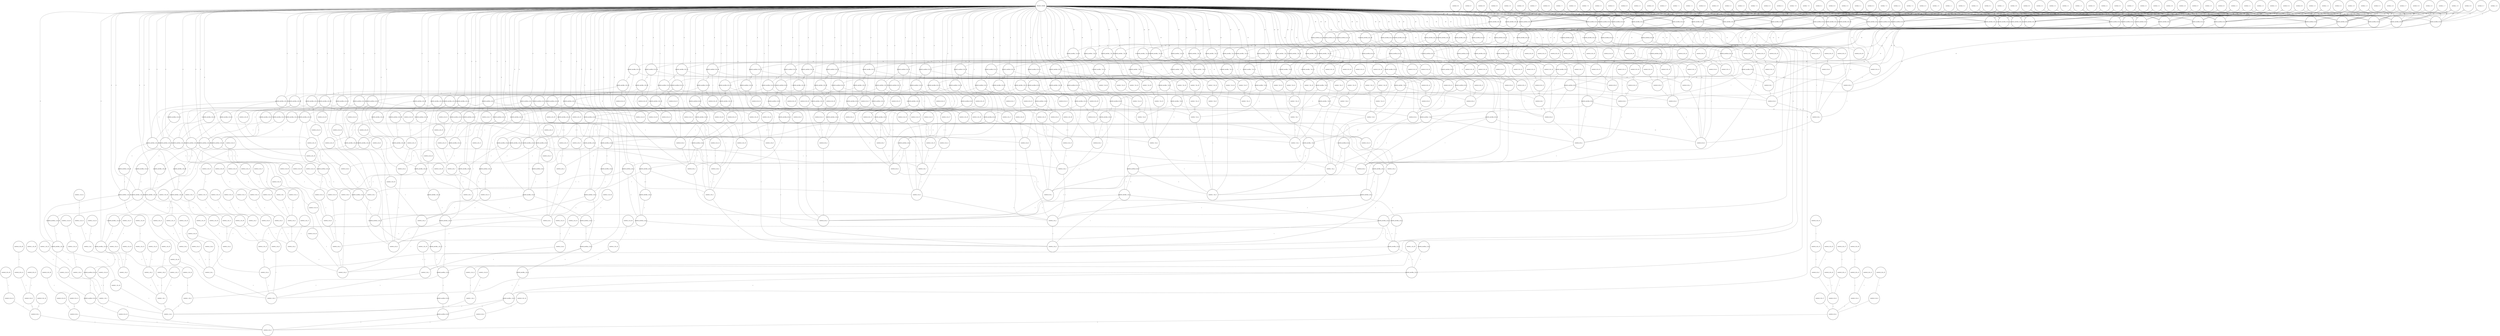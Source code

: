 graph G {
  node [shape=circle, width=1.4, height=1.4, fixedsize=true, fontsize=10];
  graph [splines=true, overlap=false];
  edge [penwidth=0.5];
  control_ancilla_4_th_28 [pos="200,2100!", label="control_ancilla_4_th_28"];
  control_5_th_28 [pos="2400,2500!", label="control_5_th_28"];
  control_ancilla_4_th_27 [pos="3700,0!", label="control_ancilla_4_th_27"];
  control_5_th_27 [pos="3800,1200!", label="control_5_th_27"];
  control_ancilla_4_th_26 [pos="400,2400!", label="control_ancilla_4_th_26"];
  control_5_th_26 [pos="2600,2700!", label="control_5_th_26"];
  control_ancilla_4_th_23 [pos="1000,2500!", label="control_ancilla_4_th_23"];
  control_5_th_23 [pos="3700,2500!", label="control_5_th_23"];
  control_ancilla_4_th_19 [pos="700,2200!", label="control_ancilla_4_th_19"];
  control_5_th_19 [pos="3600,2200!", label="control_5_th_19"];
  control_ancilla_4_th_14 [pos="1900,1300!", label="control_ancilla_4_th_14"];
  control_5_th_14 [pos="3200,2100!", label="control_5_th_14"];
  control_ancilla_4_th_13 [pos="3300,800!", label="control_ancilla_4_th_13"];
  control_5_th_13 [pos="3600,2600!", label="control_5_th_13"];
  control_ancilla_4_th_11 [pos="3800,0!", label="control_ancilla_4_th_11"];
  control_5_th_11 [pos="3800,1500!", label="control_5_th_11"];
  control_ancilla_4_th_10 [pos="2600,1500!", label="control_ancilla_4_th_10"];
  control_5_th_10 [pos="3100,2800!", label="control_5_th_10"];
  control_ancilla_4_th_8 [pos="800,2400!", label="control_ancilla_4_th_8"];
  control_5_th_8 [pos="3000,2500!", label="control_5_th_8"];
  control_ancilla_4_th_3 [pos="1600,1900!", label="control_ancilla_4_th_3"];
  control_5_th_3 [pos="3800,2100!", label="control_5_th_3"];
  control_ancilla_4_th_0 [pos="1000,2100!", label="control_ancilla_4_th_0"];
  control_5_th_0 [pos="3000,2600!", label="control_5_th_0"];
  system_7_3 [pos="1200,1600!", label="system_7_3"];
  control_ancilla_9_th_24 [pos="1400,0!", label="control_ancilla_9_th_24"];
  system_5_5 [pos="400,100!", label="system_5_5"];
  control_ancilla_9_th_21 [pos="400,300!", label="control_ancilla_9_th_21"];
  system_5_0 [pos="3100,400!", label="system_5_0"];
  control_ancilla_9_th_16 [pos="100,400!", label="control_ancilla_9_th_16"];
  system_8_7 [pos="2600,800!", label="system_8_7"];
  control_ancilla_9_th_4 [pos="2500,0!", label="control_ancilla_9_th_4"];
  system_8_6 [pos="2800,700!", label="system_8_6"];
  control_ancilla_9_th_29 [pos="1200,200!", label="control_ancilla_9_th_29"];
  system_4_6 [pos="100,0!", label="system_4_6"];
  control_ancilla_9_th_18 [pos="700,0!", label="control_ancilla_9_th_18"];
  system_7_5 [pos="1200,1300!", label="system_7_5"];
  control_ancilla_9_th_25 [pos="1200,100!", label="control_ancilla_9_th_25"];
  system_5_7 [pos="1000,0!", label="system_5_7"];
  control_ancilla_9_th_22 [pos="600,100!", label="control_ancilla_9_th_22"];
  system_4_0 [pos="1600,1300!", label="system_4_0"];
  system_6_8 [pos="1800,1400!", label="system_6_8"];
  control_ancilla_9_th_26 [pos="200,900!", label="control_ancilla_9_th_26"];
  system_8_8 [pos="3100,700!", label="system_8_8"];
  control_ancilla_9_th_30 [pos="2200,100!", label="control_ancilla_9_th_30"];
  system_4_8 [pos="200,200!", label="system_4_8"];
  control_ancilla_9_th_19 [pos="100,100!", label="control_ancilla_9_th_19"];
  system_2_4 [pos="1600,1000!", label="system_2_4"];
  control_ancilla_9_th_7 [pos="700,700!", label="control_ancilla_9_th_7"];
  system_5_2 [pos="1400,300!", label="system_5_2"];
  control_ancilla_9_th_20 [pos="800,200!", label="control_ancilla_9_th_20"];
  system_3_5 [pos="400,600!", label="system_3_5"];
  control_ancilla_9_th_11 [pos="700,600!", label="control_ancilla_9_th_11"];
  system_1_7 [pos="2400,800!", label="system_1_7"];
  control_ancilla_9_th_8 [pos="1600,0!", label="control_ancilla_9_th_8"];
  control_ancilla_9_th_5 [pos="800,600!", label="control_ancilla_9_th_5"];
  system_8_4 [pos="2800,300!", label="system_8_4"];
  control_ancilla_9_th_2 [pos="2000,0!", label="control_ancilla_9_th_2"];
  system_8_1 [pos="2500,1000!", label="system_8_1"];
  control_ancilla_9_th_27 [pos="1500,400!", label="control_ancilla_9_th_27"];
  system_6_3 [pos="1600,600!", label="system_6_3"];
  system_2_8 [pos="600,1900!", label="system_2_8"];
  control_ancilla_9_th_12 [pos="0,700!", label="control_ancilla_9_th_12"];
  system_1_3 [pos="2400,700!", label="system_1_3"];
  control_ancilla_9_th_1 [pos="2200,0!", label="control_ancilla_9_th_1"];
  control_ancilla_9_th_23 [pos="1000,300!", label="control_ancilla_9_th_23"];
  system_6_1 [pos="2200,400!", label="system_6_1"];
  system_4_3 [pos="1500,200!", label="system_4_3"];
  control_ancilla_9_th_17 [pos="1600,300!", label="control_ancilla_9_th_17"];
  system_2_6 [pos="1500,800!", label="system_2_6"];
  control_ancilla_5_th_31 [pos="3000,1300!", label="control_ancilla_5_th_31"];
  control_6_th_31 [pos="3600,1400!", label="control_6_th_31"];
  control_ancilla_5_th_30 [pos="2500,1900!", label="control_ancilla_5_th_30"];
  control_6_th_30 [pos="3700,1900!", label="control_6_th_30"];
  control_ancilla_5_th_26 [pos="800,2600!", label="control_ancilla_5_th_26"];
  control_6_th_26 [pos="1500,2600!", label="control_6_th_26"];
  control_ancilla_5_th_24 [pos="1600,2400!", label="control_ancilla_5_th_24"];
  control_6_th_24 [pos="2500,2400!", label="control_6_th_24"];
  control_ancilla_5_th_23 [pos="1300,2400!", label="control_ancilla_5_th_23"];
  control_6_th_23 [pos="2200,2500!", label="control_6_th_23"];
  control_ancilla_5_th_21 [pos="3600,800!", label="control_ancilla_5_th_21"];
  control_6_th_21 [pos="3600,1300!", label="control_6_th_21"];
  control_ancilla_5_th_20 [pos="1000,2700!", label="control_ancilla_5_th_20"];
  control_6_th_20 [pos="2000,2600!", label="control_6_th_20"];
  control_ancilla_5_th_28 [pos="1600,2200!", label="control_ancilla_5_th_28"];
  control_6_th_28 [pos="1800,2800!", label="control_6_th_28"];
  control_ancilla_5_th_19 [pos="1300,2200!", label="control_ancilla_5_th_19"];
  control_6_th_19 [pos="2600,2100!", label="control_6_th_19"];
  control_ancilla_5_th_16 [pos="600,2800!", label="control_ancilla_5_th_16"];
  control_6_th_16 [pos="1200,2800!", label="control_6_th_16"];
  control_ancilla_5_th_15 [pos="2200,1800!", label="control_ancilla_5_th_15"];
  control_6_th_15 [pos="3100,1800!", label="control_6_th_15"];
  control_ancilla_5_th_14 [pos="3100,1000!", label="control_ancilla_5_th_14"];
  control_6_th_14 [pos="3300,1600!", label="control_6_th_14"];
  control_ancilla_5_th_13 [pos="3400,1000!", label="control_ancilla_5_th_13"];
  control_6_th_13 [pos="3400,1900!", label="control_6_th_13"];
  control_ancilla_5_th_7 [pos="1400,2400!", label="control_ancilla_5_th_7"];
  control_6_th_7 [pos="2800,2200!", label="control_6_th_7"];
  control_ancilla_5_th_6 [pos="1500,2200!", label="control_ancilla_5_th_6"];
  control_6_th_6 [pos="2500,2200!", label="control_6_th_6"];
  control_ancilla_5_th_4 [pos="3200,1200!", label="control_ancilla_5_th_4"];
  control_6_th_4 [pos="3200,2600!", label="control_6_th_4"];
  control_ancilla_5_th_2 [pos="1900,2200!", label="control_ancilla_5_th_2"];
  control_6_th_2 [pos="2100,2600!", label="control_6_th_2"];
  control_ancilla_5_th_1 [pos="3100,1200!", label="control_ancilla_5_th_1"];
  control_6_th_1 [pos="3100,2400!", label="control_6_th_1"];
  system_8_5 [pos="3000,400!", label="system_8_5"];
  control_ancilla_9_th_31 [pos="1300,400!", label="control_ancilla_9_th_31"];
  system_8_0 [pos="3400,400!", label="system_8_0"];
  system_3_7 [pos="100,700!", label="system_3_7"];
  system_0_5 [pos="3600,100!", label="system_0_5"];
  control_ancilla_9_th_3 [pos="1900,100!", label="control_ancilla_9_th_3"];
  system_1_2 [pos="2100,800!", label="system_1_2"];
  system_6_0 [pos="3200,200!", label="system_6_0"];
  system_3_4 [pos="1400,900!", label="system_3_4"];
  control_ancilla_9_th_14 [pos="1300,100!", label="control_ancilla_9_th_14"];
  system_7_1 [pos="1500,1400!", label="system_7_1"];
  system_4_5 [pos="200,0!", label="system_4_5"];
  system_2_1 [pos="400,1300!", label="system_2_1"];
  control_ancilla_9_th_6 [pos="400,700!", label="control_ancilla_9_th_6"];
  control_ancilla_9_th_0 [pos="1800,200!", label="control_ancilla_9_th_0"];
  system_1_4 [pos="1900,1200!", label="system_1_4"];
  system_1_5 [pos="2600,600!", label="system_1_5"];
  system_6_7 [pos="1600,900!", label="system_6_7"];
  system_4_2 [pos="2800,400!", label="system_4_2"];
  control_ancilla_9_th_13 [pos="600,700!", label="control_ancilla_9_th_13"];
  system_8_3 [pos="2200,1200!", label="system_8_3"];
  system_5_4 [pos="400,0!", label="system_5_4"];
  system_2_0 [pos="600,2000!", label="system_2_0"];
  system_6_5 [pos="1000,900!", label="system_6_5"];
  system_4_7 [pos="0,100!", label="system_4_7"];
  system_0_7 [pos="2500,600!", label="system_0_7"];
  system_0_3 [pos="3400,0!", label="system_0_3"];
  system_0_2 [pos="3400,100!", label="system_0_2"];
  control_ancilla_6_th_22 [pos="1800,1300!", label="control_ancilla_6_th_22"];
  control_7_th_22 [pos="3100,1300!", label="control_7_th_22"];
  control_ancilla_6_th_20 [pos="1000,1500!", label="control_ancilla_6_th_20"];
  control_7_th_20 [pos="2700,1600!", label="control_7_th_20"];
  control_ancilla_6_th_14 [pos="3100,100!", label="control_ancilla_6_th_14"];
  control_7_th_14 [pos="3200,1400!", label="control_7_th_14"];
  control_ancilla_6_th_12 [pos="200,1800!", label="control_ancilla_6_th_12"];
  control_7_th_12 [pos="2200,1900!", label="control_7_th_12"];
  control_ancilla_6_th_11 [pos="2600,1200!", label="control_ancilla_6_th_11"];
  control_7_th_11 [pos="3400,1200!", label="control_7_th_11"];
  control_ancilla_6_th_10 [pos="700,1900!", label="control_ancilla_6_th_10"];
  control_7_th_10 [pos="1200,2600!", label="control_7_th_10"];
  control_ancilla_6_th_8 [pos="1900,1600!", label="control_ancilla_6_th_8"];
  control_7_th_8 [pos="2000,2400!", label="control_7_th_8"];
  control_ancilla_6_th_5 [pos="2400,1000!", label="control_ancilla_6_th_5"];
  control_7_th_5 [pos="3700,1000!", label="control_7_th_5"];
  control_ancilla_6_th_4 [pos="3200,0!", label="control_ancilla_6_th_4"];
  control_7_th_4 [pos="3200,1500!", label="control_7_th_4"];
  control_ancilla_6_th_3 [pos="2400,1300!", label="control_ancilla_6_th_3"];
  control_7_th_3 [pos="3100,1600!", label="control_7_th_3"];
  system_7_6 [pos="2200,1000!", label="system_7_6"];
  system_5_8 [pos="1400,1500!", label="system_5_8"];
  system_1_6 [pos="2500,700!", label="system_1_6"];
  system_8_2 [pos="2200,1300!", label="system_8_2"];
  control_ancilla_9_th_28 [pos="600,1000!", label="control_ancilla_9_th_28"];
  system_2_7 [pos="400,1200!", label="system_2_7"];
  system_6_4 [pos="1200,700!", label="system_6_4"];
  system_5_6 [pos="1000,100!", label="system_5_6"];
  system_3_8 [pos="600,1600!", label="system_3_8"];
  control_ancilla_6_th_16 [pos="300,2000!", label="control_ancilla_6_th_16"];
  control_7_th_16 [pos="2000,2000!", label="control_7_th_16"];
  system_4_1 [pos="1600,1200!", label="system_4_1"];
  control_ancilla_7_th_31 [pos="2200,700!", label="control_ancilla_7_th_31"];
  control_8_th_31 [pos="3600,700!", label="control_8_th_31"];
  control_ancilla_7_th_27 [pos="2500,400!", label="control_ancilla_7_th_27"];
  control_8_th_27 [pos="3700,400!", label="control_8_th_27"];
  control_ancilla_7_th_25 [pos="2100,400!", label="control_ancilla_7_th_25"];
  control_8_th_25 [pos="3200,600!", label="control_8_th_25"];
  control_ancilla_7_th_24 [pos="1600,700!", label="control_ancilla_7_th_24"];
  control_8_th_24 [pos="3400,700!", label="control_8_th_24"];
  control_ancilla_7_th_21 [pos="400,900!", label="control_ancilla_7_th_21"];
  control_8_th_21 [pos="400,1600!", label="control_8_th_21"];
  control_ancilla_7_th_20 [pos="300,1000!", label="control_ancilla_7_th_20"];
  control_8_th_20 [pos="400,1500!", label="control_8_th_20"];
  control_ancilla_7_th_18 [pos="800,1200!", label="control_ancilla_7_th_18"];
  control_8_th_18 [pos="1400,1800!", label="control_8_th_18"];
  control_ancilla_7_th_17 [pos="2700,200!", label="control_ancilla_7_th_17"];
  control_8_th_17 [pos="3700,600!", label="control_8_th_17"];
  control_ancilla_7_th_16 [pos="0,1300!", label="control_ancilla_7_th_16"];
  control_8_th_16 [pos="100,1600!", label="control_8_th_16"];
  control_ancilla_7_th_15 [pos="700,1200!", label="control_ancilla_7_th_15"];
  control_8_th_15 [pos="2800,1200!", label="control_8_th_15"];
  control_ancilla_7_th_14 [pos="2500,100!", label="control_ancilla_7_th_14"];
  control_8_th_14 [pos="2700,1400!", label="control_8_th_14"];
  control_ancilla_7_th_5 [pos="1200,1000!", label="control_ancilla_7_th_5"];
  control_8_th_5 [pos="1500,2000!", label="control_8_th_5"];
  control_ancilla_6_th_9 [pos="900,2000!", label="control_ancilla_6_th_9"];
  control_7_th_9 [pos="2400,2000!", label="control_7_th_9"];
  control_ancilla_7_th_4 [pos="2800,0!", label="control_ancilla_7_th_4"];
  control_8_th_4 [pos="2800,1500!", label="control_8_th_4"];
  control_ancilla_7_th_3 [pos="2000,900!", label="control_ancilla_7_th_3"];
  control_8_th_3 [pos="2500,1600!", label="control_8_th_3"];
  control_ancilla_7_th_1 [pos="2800,100!", label="control_ancilla_7_th_1"];
  control_8_th_1 [pos="2800,1300!", label="control_8_th_1"];
  control_ancilla_7_th_0 [pos="2400,400!", label="control_ancilla_7_th_0"];
  control_8_th_0 [pos="2400,1600!", label="control_8_th_0"];
  control_ancilla_6_th_21 [pos="2600,900!", label="control_ancilla_6_th_21"];
  control_7_th_21 [pos="3600,1000!", label="control_7_th_21"];
  system_5_3 [pos="800,300!", label="system_5_3"];
  control_ancilla_7_th_29 [pos="900,1000!", label="control_ancilla_7_th_29"];
  control_8_th_29 [pos="1200,2000!", label="control_8_th_29"];
  system_1_0 [pos="3000,700!", label="system_1_0"];
  system_7_4 [pos="1200,1400!", label="system_7_4"];
  control_ancilla_5_th_11 [pos="3400,900!", label="control_ancilla_5_th_11"];
  control_6_th_11 [pos="3700,1200!", label="control_6_th_11"];
  control_ancilla_8_th_28 [pos="700,1000!", label="control_ancilla_8_th_28"];
  control_9_th_28 [pos="800,1500!", label="control_9_th_28"];
  control_ancilla_8_th_27 [pos="1600,400!", label="control_ancilla_8_th_27"];
  control_9_th_27 [pos="2700,400!", label="control_9_th_27"];
  control_ancilla_8_th_26 [pos="0,1000!", label="control_ancilla_8_th_26"];
  control_9_th_26 [pos="200,1400!", label="control_9_th_26"];
  control_ancilla_8_th_23 [pos="1000,400!", label="control_ancilla_8_th_23"];
  control_9_th_23 [pos="1800,400!", label="control_9_th_23"];
  control_ancilla_8_th_22 [pos="600,200!", label="control_ancilla_8_th_22"];
  control_9_th_22 [pos="600,400!", label="control_9_th_22"];
  control_ancilla_8_th_21 [pos="400,400!", label="control_ancilla_8_th_21"];
  control_9_th_21 [pos="400,1000!", label="control_9_th_21"];
  control_ancilla_8_th_20 [pos="300,200!", label="control_ancilla_8_th_20"];
  control_9_th_20 [pos="900,400!", label="control_9_th_20"];
  control_ancilla_8_th_14 [pos="1800,100!", label="control_ancilla_8_th_14"];
  control_9_th_14 [pos="2400,200!", label="control_9_th_14"];
  control_ancilla_8_th_8 [pos="1900,0!", label="control_ancilla_8_th_8"];
  control_9_th_8 [pos="3100,0!", label="control_9_th_8"];
  control_ancilla_8_th_7 [pos="900,800!", label="control_ancilla_8_th_7"];
  control_9_th_7 [pos="1800,800!", label="control_9_th_7"];
  control_ancilla_8_th_6 [pos="300,800!", label="control_ancilla_8_th_6"];
  control_9_th_6 [pos="1200,800!", label="control_9_th_6"];
  control_ancilla_8_th_4 [pos="2600,0!", label="control_ancilla_8_th_4"];
  control_9_th_4 [pos="2700,800!", label="control_9_th_4"];
  control_ancilla_8_th_1 [pos="2400,100!", label="control_ancilla_8_th_1"];
  control_9_th_1 [pos="2700,1000!", label="control_9_th_1"];
  control_ancilla_8_th_0 [pos="2100,200!", label="control_ancilla_8_th_0"];
  control_9_th_0 [pos="3000,200!", label="control_9_th_0"];
  system_6_6 [pos="1000,1000!", label="system_6_6"];
  system_3_3 [pos="1400,1200!", label="system_3_3"];
  system_3_2 [pos="1500,1000!", label="system_3_2"];
  system_7_7 [pos="2800,900!", label="system_7_7"];
  system_7_0 [pos="3300,400!", label="system_7_0"];
  system_6_2 [pos="1400,800!", label="system_6_2"];
  system_3_1 [pos="600,1400!", label="system_3_1"];
  control_ancilla_9_th_10 [pos="100,1000!", label="control_ancilla_9_th_10"];
  control_ancilla_9_th_9 [pos="600,800!", label="control_ancilla_9_th_9"];
  system_0_8 [pos="800,1800!", label="system_0_8"];
  control_ancilla_6_th_27 [pos="3400,300!", label="control_ancilla_6_th_27"];
  control_7_th_27 [pos="3700,700!", label="control_7_th_27"];
  system_0_1 [pos="3300,200!", label="system_0_1"];
  system_7_8 [pos="3600,400!", label="system_7_8"];
  system_2_3 [pos="900,1400!", label="system_2_3"];
  system_0_6 [pos="3700,100!", label="system_0_6"];
  system_0_0 [pos="3800,200!", label="system_0_0"];
  control_9_th_31 [pos="1400,1400!", label="control_9_th_31"];
  control_ancilla_6_th_30 [pos="2200,1500!", label="control_ancilla_6_th_30"];
  control_7_th_30 [pos="3400,1500!", label="control_7_th_30"];
  MAGIC_NODE [pos="-100,0!", label="MAGIC_NODE"];
  control_9_th_29 [pos="1300,600!", label="control_9_th_29"];
  control_ancilla_4_th_9 [pos="400,3000!", label="control_ancilla_4_th_9"];
  control_5_th_9 [pos="3100,3000!", label="control_5_th_9"];
  control_ancilla_7_th_30 [pos="2200,900!", label="control_ancilla_7_th_30"];
  control_8_th_30 [pos="3300,1000!", label="control_8_th_30"];
  control_ancilla_6_th_17 [pos="3000,800!", label="control_ancilla_6_th_17"];
  control_7_th_17 [pos="3800,800!", label="control_7_th_17"];
  control_9_th_18 [pos="1300,0!", label="control_9_th_18"];
  control_ancilla_4_th_20 [pos="0,2600!", label="control_ancilla_4_th_20"];
  control_5_th_20 [pos="3200,2700!", label="control_5_th_20"];
  control_9_th_17 [pos="2800,600!", label="control_9_th_17"];
  control_ancilla_8_th_17 [pos="2000,300!", label="control_ancilla_8_th_17"];
  control_9_th_16 [pos="0,200!", label="control_9_th_16"];
  control_ancilla_5_th_29 [pos="1200,2500!", label="control_ancilla_5_th_29"];
  control_6_th_29 [pos="2600,2400!", label="control_6_th_29"];
  control_ancilla_8_th_16 [pos="0,400!", label="control_ancilla_8_th_16"];
  control_ancilla_6_th_6 [pos="1000,1900!", label="control_ancilla_6_th_6"];
  control_7_th_6 [pos="2800,1900!", label="control_7_th_6"];
  control_9_th_11 [pos="2200,600!", label="control_9_th_11"];
  control_ancilla_8_th_11 [pos="1000,600!", label="control_ancilla_8_th_11"];
  control_ancilla_8_th_10 [pos="100,1200!", label="control_ancilla_8_th_10"];
  control_ancilla_8_th_15 [pos="700,400!", label="control_ancilla_8_th_15"];
  control_9_th_15 [pos="1200,400!", label="control_9_th_15"];
  control_9_th_9 [pos="1800,1000!", label="control_9_th_9"];
  control_ancilla_8_th_5 [pos="800,800!", label="control_ancilla_8_th_5"];
  control_9_th_2 [pos="2000,1200!", label="control_9_th_2"];
  control_9_th_5 [pos="1000,1300!", label="control_9_th_5"];
  control_ancilla_5_th_8 [pos="1800,2200!", label="control_ancilla_5_th_8"];
  control_6_th_8 [pos="2700,2200!", label="control_6_th_8"];
  control_ancilla_8_th_31 [pos="1400,600!", label="control_ancilla_8_th_31"];
  system_4_4 [pos="700,100!", label="system_4_4"];
  control_ancilla_8_th_29 [pos="900,200!", label="control_ancilla_8_th_29"];
  control_ancilla_7_th_28 [pos="700,1600!", label="control_ancilla_7_th_28"];
  control_ancilla_6_th_2 [pos="2000,1400!", label="control_ancilla_6_th_2"];
  control_7_th_2 [pos="2200,2200!", label="control_7_th_2"];
  control_8_th_26 [pos="100,1800!", label="control_8_th_26"];
  control_ancilla_8_th_25 [pos="1400,200!", label="control_ancilla_8_th_25"];
  control_ancilla_8_th_24 [pos="1600,100!", label="control_ancilla_8_th_24"];
  control_ancilla_7_th_23 [pos="1300,700!", label="control_ancilla_7_th_23"];
  control_9_th_12 [pos="200,800!", label="control_9_th_12"];
  control_8_th_22 [pos="700,1800!", label="control_8_th_22"];
  system_5_1 [pos="2600,300!", label="system_5_1"];
  control_ancilla_8_th_19 [pos="200,300!", label="control_ancilla_8_th_19"];
  control_8_th_19 [pos="300,1600!", label="control_8_th_19"];
  control_ancilla_7_th_19 [pos="200,1200!", label="control_ancilla_7_th_19"];
  control_ancilla_8_th_18 [pos="800,0!", label="control_ancilla_8_th_18"];
  control_ancilla_4_th_7 [pos="1000,2400!", label="control_ancilla_4_th_7"];
  control_5_th_7 [pos="3800,2400!", label="control_5_th_7"];
  control_9_th_30 [pos="3200,300!", label="control_9_th_30"];
  control_ancilla_8_th_13 [pos="1000,700!", label="control_ancilla_8_th_13"];
  control_8_th_13 [pos="1200,2200!", label="control_8_th_13"];
  control_ancilla_7_th_13 [pos="1000,1200!", label="control_ancilla_7_th_13"];
  control_ancilla_8_th_12 [pos="0,800!", label="control_ancilla_8_th_12"];
  control_ancilla_7_th_12 [pos="0,1400!", label="control_ancilla_7_th_12"];
  control_ancilla_7_th_11 [pos="1300,1200!", label="control_ancilla_7_th_11"];
  control_ancilla_7_th_6 [pos="300,1400!", label="control_ancilla_7_th_6"];
  system_1_1 [pos="2000,800!", label="system_1_1"];
  control_ancilla_8_th_3 [pos="1900,400!", label="control_ancilla_8_th_3"];
  control_ancilla_8_th_2 [pos="2000,200!", label="control_ancilla_8_th_2"];
  control_8_th_2 [pos="2000,1800!", label="control_8_th_2"];
  control_ancilla_7_th_2 [pos="2000,600!", label="control_ancilla_7_th_2"];
  control_ancilla_6_th_28 [pos="1500,1600!", label="control_ancilla_6_th_28"];
  control_7_th_28 [pos="3000,1600!", label="control_7_th_28"];
  control_ancilla_6_th_29 [pos="1000,1800!", label="control_ancilla_6_th_29"];
  control_7_th_29 [pos="2600,1800!", label="control_7_th_29"];
  control_ancilla_4_th_1 [pos="2100,1600!", label="control_ancilla_4_th_1"];
  control_5_th_1 [pos="3400,2400!", label="control_5_th_1"];
  control_7_th_31 [pos="2800,1800!", label="control_7_th_31"];
  control_ancilla_6_th_31 [pos="2800,1000!", label="control_ancilla_6_th_31"];
  control_8_th_23 [pos="3200,800!", label="control_8_th_23"];
  control_8_th_7 [pos="3000,1000!", label="control_8_th_7"];
  control_ancilla_6_th_7 [pos="1300,1900!", label="control_ancilla_6_th_7"];
  control_ancilla_4_th_15 [pos="1900,1900!", label="control_ancilla_4_th_15"];
  control_5_th_15 [pos="3800,2000!", label="control_5_th_15"];
  control_ancilla_3_th_13 [pos="3300,2200!", label="control_ancilla_3_th_13"];
  control_ancilla_3_th_12 [pos="400,2200!", label="control_ancilla_3_th_12"];
  control_7_th_24 [pos="1900,2400!", label="control_7_th_24"];
  control_ancilla_6_th_24 [pos="1600,1600!", label="control_ancilla_6_th_24"];
  control_4_th_21 [pos="3600,1600!", label="control_4_th_21"];
  control_4_th_5 [pos="3400,2100!", label="control_4_th_5"];
  control_ancilla_6_th_15 [pos="1300,1800!", label="control_ancilla_6_th_15"];
  system_2_5 [pos="1900,700!", label="system_2_5"];
  control_ancilla_6_th_13 [pos="2500,1200!", label="control_ancilla_6_th_13"];
  control_7_th_15 [pos="2000,2100!", label="control_7_th_15"];
  control_ancilla_7_th_10 [pos="200,1500!", label="control_ancilla_7_th_10"];
  control_ancilla_7_th_9 [pos="800,1400!", label="control_ancilla_7_th_9"];
  control_ancilla_9_th_15 [pos="300,400!", label="control_ancilla_9_th_15"];
  control_ancilla_2_th_16 [pos="0,2800!", label="control_ancilla_2_th_16"];
  control_ancilla_1_th_16 [pos="0,3100!", label="control_ancilla_1_th_16"];
  control_ancilla_7_th_8 [pos="1900,600!", label="control_ancilla_7_th_8"];
  control_ancilla_3_th_6 [pos="200,3000!", label="control_ancilla_3_th_6"];
  control_ancilla_3_th_10 [pos="3200,900!", label="control_ancilla_3_th_10"];
  control_ancilla_2_th_10 [pos="3200,2000!", label="control_ancilla_2_th_10"];
  control_ancilla_7_th_7 [pos="1300,1000!", label="control_ancilla_7_th_7"];
  control_4_th_16 [pos="1400,3000!", label="control_4_th_16"];
  control_4_th_0 [pos="1600,3000!", label="control_4_th_0"];
  control_7_th_18 [pos="1300,2500!", label="control_7_th_18"];
  control_ancilla_4_th_24 [pos="600,2500!", label="control_ancilla_4_th_24"];
  control_5_th_24 [pos="2800,2500!", label="control_5_th_24"];
  control_ancilla_4_th_17 [pos="2000,1500!", label="control_ancilla_4_th_17"];
  control_8_th_28 [pos="900,2600!", label="control_8_th_28"];
  control_3_th_9 [pos="2800,3700!", label="control_3_th_9"];
  control_3_th_1 [pos="2500,3700!", label="control_3_th_1"];
  control_ancilla_5_th_18 [pos="800,2700!", label="control_ancilla_5_th_18"];
  control_ancilla_5_th_27 [pos="3800,300!", label="control_ancilla_5_th_27"];
  control_4_th_7 [pos="2800,2400!", label="control_4_th_7"];
  control_7_th_0 [pos="2700,2000!", label="control_7_th_0"];
  control_ancilla_4_th_4 [pos="1800,1600!", label="control_ancilla_4_th_4"];
  control_4_th_4 [pos="1800,3100!", label="control_4_th_4"];
  control_ancilla_6_th_26 [pos="400,1900!", label="control_ancilla_6_th_26"];
  control_ancilla_6_th_25 [pos="2100,1400!", label="control_ancilla_6_th_25"];
  control_ancilla_5_th_25 [pos="2100,2000!", label="control_ancilla_5_th_25"];
  control_ancilla_6_th_23 [pos="1300,1600!", label="control_ancilla_6_th_23"];
  control_6_th_22 [pos="2800,2100!", label="control_6_th_22"];
  control_ancilla_5_th_22 [pos="1800,2000!", label="control_ancilla_5_th_22"];
  control_ancilla_3_th_28 [pos="100,2200!", label="control_ancilla_3_th_28"];
  control_ancilla_2_th_28 [pos="100,2800!", label="control_ancilla_2_th_28"];
  control_7_th_23 [pos="1400,2600!", label="control_7_th_23"];
  control_6_th_17 [pos="3400,1600!", label="control_6_th_17"];
  control_6_th_12 [pos="1800,2600!", label="control_6_th_12"];
  control_ancilla_5_th_12 [pos="600,2600!", label="control_ancilla_5_th_12"];
  control_ancilla_5_th_10 [pos="1800,1900!", label="control_ancilla_5_th_10"];
  control_6_th_10 [pos="1900,2500!", label="control_6_th_10"];
  control_ancilla_5_th_9 [pos="900,2800!", label="control_ancilla_5_th_9"];
  control_7_th_1 [pos="3300,1400!", label="control_7_th_1"];
  control_ancilla_7_th_22 [pos="600,1300!", label="control_ancilla_7_th_22"];
  control_6_th_5 [pos="3400,1800!", label="control_6_th_5"];
  control_9_th_24 [pos="2600,200!", label="control_9_th_24"];
  control_3_th_20 [pos="800,3200!", label="control_3_th_20"];
  control_3_th_4 [pos="1200,3200!", label="control_3_th_4"];
  control_ancilla_6_th_1 [pos="3100,600!", label="control_ancilla_6_th_1"];
  control_ancilla_8_th_30 [pos="2200,300!", label="control_ancilla_8_th_30"];
  control_ancilla_3_th_16 [pos="200,2700!", label="control_ancilla_3_th_16"];
  control_ancilla_6_th_0 [pos="2400,1400!", label="control_ancilla_6_th_0"];
  control_6_th_0 [pos="2600,2600!", label="control_6_th_0"];
  control_1_th_17 [pos="3400,3100!", label="control_1_th_17"];
  control_1_th_1 [pos="3100,3100!", label="control_1_th_1"];
  control_5_th_31 [pos="3700,1600!", label="control_5_th_31"];
  control_5_th_30 [pos="3400,2200!", label="control_5_th_30"];
  control_ancilla_4_th_29 [pos="700,2500!", label="control_ancilla_4_th_29"];
  control_5_th_25 [pos="3300,2800!", label="control_5_th_25"];
  control_ancilla_4_th_25 [pos="1400,2100!", label="control_ancilla_4_th_25"];
  control_ancilla_6_th_18 [pos="800,2100!", label="control_ancilla_6_th_18"];
  control_5_th_21 [pos="3700,2200!", label="control_5_th_21"];
  control_ancilla_4_th_21 [pos="3600,200!", label="control_ancilla_4_th_21"];
  control_ancilla_4_th_12 [pos="400,2500!", label="control_ancilla_4_th_12"];
  control_4_th_12 [pos="1000,3400!", label="control_4_th_12"];
  control_0_th_18 [pos="1400,3600!", label="control_0_th_18"];
  control_0_th_2 [pos="1600,3700!", label="control_0_th_2"];
  control_ancilla_3_th_24 [pos="100,2500!", label="control_ancilla_3_th_24"];
  control_ancilla_4_th_30 [pos="1400,2000!", label="control_ancilla_4_th_30"];
  control_8_th_9 [pos="2600,1400!", label="control_8_th_9"];
  control_5_th_18 [pos="2800,2700!", label="control_5_th_18"];
  control_ancilla_6_th_19 [pos="1000,1600!", label="control_ancilla_6_th_19"];
  control_5_th_4 [pos="3300,2600!", label="control_5_th_4"];
  control_ancilla_4_th_18 [pos="400,2700!", label="control_ancilla_4_th_18"];
  control_6_th_9 [pos="2200,2800!", label="control_6_th_9"];
  control_ancilla_5_th_17 [pos="3000,1400!", label="control_ancilla_5_th_17"];
  control_ancilla_2_th_0 [pos="200,2600!", label="control_ancilla_2_th_0"];
  control_ancilla_1_th_0 [pos="100,3100!", label="control_ancilla_1_th_0"];
  control_ancilla_4_th_31 [pos="2200,1600!", label="control_ancilla_4_th_31"];
  control_ancilla_4_th_5 [pos="1600,2100!", label="control_ancilla_4_th_5"];
  control_4_th_28 [pos="600,3400!", label="control_4_th_28"];
  control_ancilla_8_th_9 [pos="800,900!", label="control_ancilla_8_th_9"];
  control_ancilla_5_th_0 [pos="2200,2100!", label="control_ancilla_5_th_0"];
  control_8_th_8 [pos="3400,600!", label="control_8_th_8"];
  control_2_th_13 [pos="1300,3700!", label="control_2_th_13"];
  control_2_th_5 [pos="1800,3700!", label="control_2_th_5"];
  control_5_th_12 [pos="2700,2600!", label="control_5_th_12"];
  control_9_th_13 [pos="1300,1300!", label="control_9_th_13"];
  control_ancilla_1_th_8 [pos="100,3000!", label="control_ancilla_1_th_8"];
  control_ancilla_0_th_8 [pos="600,3200!", label="control_ancilla_0_th_8"];
  control_8_th_6 [pos="1600,1800!", label="control_8_th_6"];
  system_0_4 [pos="3000,100!", label="system_0_4"];
  control_ancilla_3_th_30 [pos="1000,2200!", label="control_ancilla_3_th_30"];
  control_ancilla_4_th_6 [pos="300,2200!", label="control_ancilla_4_th_6"];
  control_7_th_7 [pos="2100,2200!", label="control_7_th_7"];
  control_ancilla_5_th_5 [pos="2500,1800!", label="control_ancilla_5_th_5"];
  control_5_th_5 [pos="3700,2400!", label="control_5_th_5"];
  control_ancilla_4_th_2 [pos="900,2200!", label="control_ancilla_4_th_2"];
  control_ancilla_3_th_2 [pos="700,2400!", label="control_ancilla_3_th_2"];
  control_0_th_31 [pos="3000,3800!", label="control_0_th_31"];
  control_0_th_15 [pos="2600,3800!", label="control_0_th_15"];
  control_ancilla_5_th_3 [pos="2400,1900!", label="control_ancilla_5_th_3"];
  control_ancilla_4_th_22 [pos="200,2000!", label="control_ancilla_4_th_22"];
  control_9_th_19 [pos="200,600!", label="control_9_th_19"];
  control_4_th_31 [pos="2600,3000!", label="control_4_th_31"];
  control_ancilla_3_th_31 [pos="2200,2400!", label="control_ancilla_3_th_31"];
  control_7_th_19 [pos="2800,1600!", label="control_7_th_19"];
  system_3_0 [pos="600,2200!", label="system_3_0"];
  control_6_th_25 [pos="2100,2800!", label="control_6_th_25"];
  control_4_th_30 [pos="1600,3300!", label="control_4_th_30"];
  control_3_th_2 [pos="2400,2800!", label="control_3_th_2"];
  control_3_th_0 [pos="1800,3200!", label="control_3_th_0"];
  control_9_th_25 [pos="1800,700!", label="control_9_th_25"];
  control_ancilla_2_th_6 [pos="200,3300!", label="control_ancilla_2_th_6"];
  control_4_th_27 [pos="3700,1300!", label="control_4_th_27"];
  control_ancilla_3_th_27 [pos="3700,1800!", label="control_ancilla_3_th_27"];
  control_5_th_29 [pos="3400,2500!", label="control_5_th_29"];
  control_9_th_3 [pos="2100,1000!", label="control_9_th_3"];
  control_4_th_26 [pos="2200,3000!", label="control_4_th_26"];
  control_ancilla_3_th_26 [pos="400,1800!", label="control_ancilla_3_th_26"];
  control_ancilla_3_th_23 [pos="1600,2500!", label="control_ancilla_3_th_23"];
  control_4_th_22 [pos="800,3000!", label="control_4_th_22"];
  control_ancilla_3_th_21 [pos="3600,1900!", label="control_ancilla_3_th_21"];
  control_ancilla_3_th_20 [pos="0,1900!", label="control_ancilla_3_th_20"];
  control_5_th_2 [pos="3100,2500!", label="control_5_th_2"];
  control_4_th_19 [pos="3000,2200!", label="control_4_th_19"];
  control_ancilla_3_th_19 [pos="700,3000!", label="control_ancilla_3_th_19"];
  control_ancilla_3_th_18 [pos="300,2600!", label="control_ancilla_3_th_18"];
  control_ancilla_3_th_17 [pos="2000,2700!", label="control_ancilla_3_th_17"];
  control_ancilla_4_th_16 [pos="300,2800!", label="control_ancilla_4_th_16"];
  system_1_8 [pos="1600,1500!", label="system_1_8"];
  control_4_th_15 [pos="2800,3000!", label="control_4_th_15"];
  control_ancilla_3_th_22 [pos="200,2400!", label="control_ancilla_3_th_22"];
  control_ancilla_3_th_15 [pos="3000,1900!", label="control_ancilla_3_th_15"];
  control_4_th_14 [pos="1900,3000!", label="control_4_th_14"];
  control_4_th_17 [pos="2400,2600!", label="control_4_th_17"];
  control_4_th_1 [pos="2500,2500!", label="control_4_th_1"];
  control_ancilla_2_th_24 [pos="0,2500!", label="control_ancilla_2_th_24"];
  control_ancilla_2_th_4 [pos="100,1900!", label="control_ancilla_2_th_4"];
  control_ancilla_1_th_4 [pos="100,3400!", label="control_ancilla_1_th_4"];
  control_4_th_13 [pos="3600,2000!", label="control_4_th_13"];
  control_ancilla_0_th_0 [pos="800,3300!", label="control_ancilla_0_th_0"];
  control_0_th_0 [pos="2200,3300!", label="control_0_th_0"];
  control_0_th_12 [pos="3400,3600!", label="control_0_th_12"];
  control_0_th_4 [pos="3400,3300!", label="control_0_th_4"];
  control_ancilla_3_th_11 [pos="3800,600!", label="control_ancilla_3_th_11"];
  control_8_th_10 [pos="800,2000!", label="control_8_th_10"];
  control_4_th_9 [pos="2400,3100!", label="control_4_th_9"];
  control_ancilla_3_th_9 [pos="400,3300!", label="control_ancilla_3_th_9"];
  control_4_th_8 [pos="1300,3100!", label="control_4_th_8"];
  control_ancilla_3_th_8 [pos="100,2400!", label="control_ancilla_3_th_8"];
  control_ancilla_3_th_3 [pos="1600,2700!", label="control_ancilla_3_th_3"];
  control_4_th_2 [pos="1500,3200!", label="control_4_th_2"];
  control_ancilla_3_th_1 [pos="2400,2200!", label="control_ancilla_3_th_1"];
  control_3_th_30 [pos="2500,2800!", label="control_3_th_30"];
  control_0_th_10 [pos="1900,3600!", label="control_0_th_10"];
  control_ancilla_2_th_30 [pos="1000,2800!", label="control_ancilla_2_th_30"];
  control_0_th_6 [pos="800,3800!", label="control_0_th_6"];
  control_ancilla_3_th_29 [pos="600,3100!", label="control_ancilla_3_th_29"];
  control_5_th_16 [pos="3000,2800!", label="control_5_th_16"];
  control_ancilla_3_th_5 [pos="1800,2500!", label="control_ancilla_3_th_5"];
  control_3_th_28 [pos="400,3600!", label="control_3_th_28"];
  control_ancilla_0_th_16 [pos="1000,3300!", label="control_ancilla_0_th_16"];
  control_3_th_26 [pos="3200,1800!", label="control_3_th_26"];
  control_ancilla_2_th_26 [pos="400,3100!", label="control_ancilla_2_th_26"];
  control_7_th_13 [pos="3400,1300!", label="control_7_th_13"];
  control_3_th_24 [pos="1300,2800!", label="control_3_th_24"];
  control_1_th_12 [pos="3600,2800!", label="control_1_th_12"];
  control_1_th_4 [pos="3400,3000!", label="control_1_th_4"];
  control_3_th_22 [pos="2000,3000!", label="control_3_th_22"];
  system_3_6 [pos="100,600!", label="system_3_6"];
  control_3_th_18 [pos="2200,2700!", label="control_3_th_18"];
  control_ancilla_3_th_14 [pos="1900,1800!", label="control_ancilla_3_th_14"];
  control_9_th_10 [pos="100,1300!", label="control_9_th_10"];
  control_2_th_31 [pos="2200,3700!", label="control_2_th_31"];
  control_2_th_15 [pos="2200,3600!", label="control_2_th_15"];
  control_3_th_12 [pos="700,3400!", label="control_3_th_12"];
  control_4_th_3 [pos="3000,2000!", label="control_4_th_3"];
  control_3_th_10 [pos="3200,2400!", label="control_3_th_10"];
  control_8_th_12 [pos="900,1600!", label="control_8_th_12"];
  control_6_th_18 [pos="1500,2800!", label="control_6_th_18"];
  control_6_th_3 [pos="3100,1900!", label="control_6_th_3"];
  control_2_th_1 [pos="1900,3400!", label="control_2_th_1"];
  control_ancilla_2_th_12 [pos="400,2800!", label="control_ancilla_2_th_12"];
  control_ancilla_2_th_22 [pos="200,3200!", label="control_ancilla_2_th_22"];
  control_ancilla_2_th_20 [pos="0,2200!", label="control_ancilla_2_th_20"];
  control_2_th_16 [pos="900,3400!", label="control_2_th_16"];
  control_ancilla_3_th_4 [pos="1200,1900!", label="control_ancilla_3_th_4"];
  control_2_th_2 [pos="3100,3400!", label="control_2_th_2"];
  control_2_th_0 [pos="1200,3400!", label="control_2_th_0"];
  control_2_th_27 [pos="3200,3000!", label="control_2_th_27"];
  control_2_th_11 [pos="3200,3300!", label="control_2_th_11"];
  control_ancilla_3_th_0 [pos="400,2100!", label="control_ancilla_3_th_0"];
  control_2_th_28 [pos="100,3700!", label="control_2_th_28"];
  control_ancilla_1_th_28 [pos="100,3600!", label="control_ancilla_1_th_28"];
  control_1_th_9 [pos="3600,3100!", label="control_1_th_9"];
  control_2_th_9 [pos="2200,3400!", label="control_2_th_9"];
  control_2_th_3 [pos="2600,3300!", label="control_2_th_3"];
  control_2_th_24 [pos="0,3800!", label="control_2_th_24"];
  control_2_th_20 [pos="0,3700!", label="control_2_th_20"];
  control_ancilla_2_th_14 [pos="1900,2800!", label="control_ancilla_2_th_14"];
  control_2_th_12 [pos="400,3700!", label="control_2_th_12"];
  control_3_th_8 [pos="1600,2800!", label="control_3_th_8"];
  control_ancilla_2_th_8 [pos="0,2000!", label="control_ancilla_2_th_8"];
  control_2_th_4 [pos="200,3600!", label="control_2_th_4"];
  control_ancilla_1_th_24 [pos="0,3200!", label="control_ancilla_1_th_24"];
  control_ancilla_3_th_25 [pos="1400,2700!", label="control_ancilla_3_th_25"];
  control_3_th_14 [pos="2700,2800!", label="control_3_th_14"];
  control_3_th_6 [pos="2500,3000!", label="control_3_th_6"];
  control_1_th_16 [pos="1900,3100!", label="control_1_th_16"];
  control_4_th_25 [pos="2200,3100!", label="control_4_th_25"];
  control_2_th_26 [pos="3700,2800!", label="control_2_th_26"];
  control_2_th_10 [pos="3700,3100!", label="control_2_th_10"];
  control_0_th_26 [pos="2100,3400!", label="control_0_th_26"];
  control_1_th_8 [pos="1600,3100!", label="control_1_th_8"];
  control_4_th_20 [pos="1000,3000!", label="control_4_th_20"];
  control_ancilla_0_th_24 [pos="900,3200!", label="control_ancilla_0_th_24"];
  control_0_th_27 [pos="900,3800!", label="control_0_th_27"];
  control_0_th_11 [pos="1200,3800!", label="control_0_th_11"];
  control_0_th_16 [pos="2000,3300!", label="control_0_th_16"];
  control_2_th_8 [pos="300,3400!", label="control_2_th_8"];
  control_1_th_0 [pos="2500,3100!", label="control_1_th_0"];
  control_8_th_11 [pos="2500,1300!", label="control_8_th_11"];
  control_ancilla_1_th_12 [pos="400,3400!", label="control_ancilla_1_th_12"];
  control_3_th_31 [pos="3700,3700!", label="control_3_th_31"];
  control_3_th_15 [pos="3400,3700!", label="control_3_th_15"];
  control_2_th_7 [pos="2600,3600!", label="control_2_th_7"];
  control_0_th_7 [pos="2000,3800!", label="control_0_th_7"];
  control_0_th_3 [pos="1500,3800!", label="control_0_th_3"];
  control_1_th_19 [pos="2800,3100!", label="control_1_th_19"];
  control_1_th_3 [pos="2400,3200!", label="control_1_th_3"];
  control_0_th_30 [pos="200,3800!", label="control_0_th_30"];
  control_0_th_14 [pos="300,3800!", label="control_0_th_14"];
  control_4_th_6 [pos="1300,3000!", label="control_4_th_6"];
  control_5_th_6 [pos="3100,2200!", label="control_5_th_6"];
  control_2_th_29 [pos="1200,3700!", label="control_2_th_29"];
  control_0_th_29 [pos="700,3600!", label="control_0_th_29"];
  control_0_th_13 [pos="700,3700!", label="control_0_th_13"];
  control_ancilla_2_th_18 [pos="300,3200!", label="control_ancilla_2_th_18"];
  control_1_th_10 [pos="3300,3200!", label="control_1_th_10"];
  control_1_th_2 [pos="3000,3200!", label="control_1_th_2"];
  system_2_2 [pos="700,1300!", label="system_2_2"];
  control_1_th_28 [pos="3800,2600!", label="control_1_th_28"];
  control_0_th_22 [pos="600,3800!", label="control_0_th_22"];
  control_6_th_27 [pos="3800,900!", label="control_6_th_27"];
  control_3_th_27 [pos="3300,3800!", label="control_3_th_27"];
  control_3_th_11 [pos="3200,3800!", label="control_3_th_11"];
  control_3_th_16 [pos="1400,3300!", label="control_3_th_16"];
  control_0_th_8 [pos="2500,3400!", label="control_0_th_8"];
  control_7_th_26 [pos="700,2800!", label="control_7_th_26"];
  control_4_th_11 [pos="3800,1800!", label="control_4_th_11"];
  control_4_th_23 [pos="2800,2800!", label="control_4_th_23"];
  control_7_th_25 [pos="2600,2000!", label="control_7_th_25"];
  control_4_th_10 [pos="2600,3200!", label="control_4_th_10"];
  control_0_th_28 [pos="3600,3700!", label="control_0_th_28"];
  control_1_th_5 [pos="3800,3000!", label="control_1_th_5"];
  control_3_th_13 [pos="2100,3800!", label="control_3_th_13"];
  control_3_th_5 [pos="2400,3800!", label="control_3_th_5"];
  control_2_th_25 [pos="2400,3400!", label="control_2_th_25"];
  control_0_th_5 [pos="1000,3700!", label="control_0_th_5"];
  control_2_th_19 [pos="2800,3300!", label="control_2_th_19"];
  control_3_th_25 [pos="2800,3600!", label="control_3_th_25"];
  control_1_th_27 [pos="2700,3400!", label="control_1_th_27"];
  control_1_th_11 [pos="2700,3200!", label="control_1_th_11"];
  control_1_th_25 [pos="3700,3000!", label="control_1_th_25"];
  control_0_th_25 [pos="2100,3200!", label="control_0_th_25"];
  control_0_th_9 [pos="2000,3200!", label="control_0_th_9"];
  control_4_th_24 [pos="1200,3100!", label="control_4_th_24"];
  control_ancilla_7_th_26 [pos="0,1600!", label="control_ancilla_7_th_26"];
  control_5_th_17 [pos="3400,2700!", label="control_5_th_17"];
  control_1_th_24 [pos="1400,3200!", label="control_1_th_24"];
  control_0_th_24 [pos="2800,3400!", label="control_0_th_24"];
  control_2_th_30 [pos="3600,3800!", label="control_2_th_30"];
  control_2_th_14 [pos="3800,3800!", label="control_2_th_14"];
  control_4_th_18 [pos="1300,3400!", label="control_4_th_18"];
  control_4_th_29 [pos="3600,2500!", label="control_4_th_29"];
  control_0_th_23 [pos="1900,3700!", label="control_0_th_23"];
  control_3_th_3 [pos="3000,3700!", label="control_3_th_3"];
  control_3_th_19 [pos="3100,3600!", label="control_3_th_19"];
  control_1_th_22 [pos="3000,3100!", label="control_1_th_22"];
  control_1_th_6 [pos="3000,3400!", label="control_1_th_6"];
  control_3_th_21 [pos="2400,3700!", label="control_3_th_21"];
  control_0_th_21 [pos="600,3700!", label="control_0_th_21"];
  control_ancilla_1_th_20 [pos="0,3400!", label="control_ancilla_1_th_20"];
  control_3_th_29 [pos="1800,3800!", label="control_3_th_29"];
  control_0_th_17 [pos="1500,3400!", label="control_0_th_17"];
  control_0_th_1 [pos="1600,3400!", label="control_0_th_1"];
  control_2_th_22 [pos="3700,3600!", label="control_2_th_22"];
  control_2_th_6 [pos="3700,3400!", label="control_2_th_6"];
  control_2_th_18 [pos="3300,3400!", label="control_2_th_18"];
  control_3_th_23 [pos="3200,3600!", label="control_3_th_23"];
  control_3_th_7 [pos="3100,3700!", label="control_3_th_7"];
  system_7_2 [pos="1900,1000!", label="system_7_2"];
  control_1_th_13 [pos="3800,3200!", label="control_1_th_13"];
  control_0_th_20 [pos="3800,3300!", label="control_0_th_20"];
  control_ancilla_2_th_2 [pos="700,3100!", label="control_ancilla_2_th_2"];
  control_2_th_17 [pos="2000,3600!", label="control_2_th_17"];
  control_1_th_15 [pos="1000,3600!", label="control_1_th_15"];
  control_1_th_7 [pos="1600,3600!", label="control_1_th_7"];
  control_1_th_23 [pos="1300,3600!", label="control_1_th_23"];
  control_ancilla_3_th_7 [pos="1000,3100!", label="control_ancilla_3_th_7"];
  control_1_th_26 [pos="3600,3200!", label="control_1_th_26"];
  control_1_th_18 [pos="3200,3200!", label="control_1_th_18"];
  control_5_th_22 [pos="3300,2000!", label="control_5_th_22"];
  control_1_th_31 [pos="800,3600!", label="control_1_th_31"];
  control_1_th_30 [pos="3600,3400!", label="control_1_th_30"];
  control_1_th_14 [pos="3400,3400!", label="control_1_th_14"];
  control_3_th_17 [pos="2700,3800!", label="control_3_th_17"];
  control_1_th_20 [pos="3400,2800!", label="control_1_th_20"];
  control_2_th_23 [pos="2500,3600!", label="control_2_th_23"];
  control_0_th_19 [pos="1400,3800!", label="control_0_th_19"];
  control_1_th_21 [pos="3800,2700!", label="control_1_th_21"];
  control_2_th_21 [pos="1800,3400!", label="control_2_th_21"];
  control_1_th_29 [pos="3800,3600!", label="control_1_th_29"];
  control_ancilla_4_th_28 -- control_5_th_28 [label="1", fontsize=8];
  control_ancilla_4_th_27 -- control_5_th_27 [label="1", fontsize=8];
  control_ancilla_4_th_26 -- control_5_th_26 [label="1", fontsize=8];
  control_ancilla_4_th_23 -- control_5_th_23 [label="1", fontsize=8];
  control_ancilla_4_th_19 -- control_5_th_19 [label="1", fontsize=8];
  control_ancilla_4_th_14 -- control_5_th_14 [label="1", fontsize=8];
  control_ancilla_4_th_13 -- control_5_th_13 [label="1", fontsize=8];
  control_ancilla_4_th_11 -- control_5_th_11 [label="1", fontsize=8];
  control_ancilla_4_th_10 -- control_5_th_10 [label="1", fontsize=8];
  control_ancilla_4_th_8 -- control_5_th_8 [label="1", fontsize=8];
  control_ancilla_4_th_3 -- control_5_th_3 [label="1", fontsize=8];
  control_ancilla_4_th_0 -- control_5_th_0 [label="1", fontsize=8];
  system_7_3 -- control_ancilla_9_th_24 [label="1", fontsize=8];
  system_5_5 -- control_ancilla_9_th_21 [label="1", fontsize=8];
  system_5_0 -- control_ancilla_9_th_16 [label="2", fontsize=8];
  system_8_7 -- control_ancilla_9_th_4 [label="2", fontsize=8];
  system_8_6 -- control_ancilla_9_th_29 [label="3", fontsize=8];
  system_4_6 -- control_ancilla_9_th_18 [label="3", fontsize=8];
  system_7_5 -- control_ancilla_9_th_25 [label="3", fontsize=8];
  system_5_7 -- control_ancilla_9_th_22 [label="3", fontsize=8];
  system_4_0 -- control_ancilla_9_th_16 [label="5", fontsize=8];
  system_6_8 -- control_ancilla_9_th_26 [label="3", fontsize=8];
  system_8_8 -- control_ancilla_9_th_30 [label="3", fontsize=8];
  system_4_8 -- control_ancilla_9_th_19 [label="3", fontsize=8];
  system_2_4 -- control_ancilla_9_th_7 [label="3", fontsize=8];
  system_5_2 -- control_ancilla_9_th_20 [label="3", fontsize=8];
  system_3_5 -- control_ancilla_9_th_11 [label="3", fontsize=8];
  system_1_7 -- control_ancilla_9_th_8 [label="3", fontsize=8];
  system_8_8 -- control_ancilla_9_th_5 [label="3", fontsize=8];
  system_8_4 -- control_ancilla_9_th_2 [label="3", fontsize=8];
  system_8_1 -- control_ancilla_9_th_27 [label="3", fontsize=8];
  system_6_3 -- control_ancilla_9_th_24 [label="3", fontsize=8];
  system_2_8 -- control_ancilla_9_th_12 [label="3", fontsize=8];
  system_1_3 -- control_ancilla_9_th_1 [label="3", fontsize=8];
  system_6_8 -- control_ancilla_9_th_23 [label="6", fontsize=8];
  system_6_1 -- control_ancilla_9_th_20 [label="6", fontsize=8];
  system_4_3 -- control_ancilla_9_th_17 [label="3", fontsize=8];
  system_2_6 -- control_ancilla_9_th_8 [label="6", fontsize=8];
  control_ancilla_5_th_31 -- control_6_th_31 [label="2", fontsize=8];
  control_ancilla_5_th_30 -- control_6_th_30 [label="2", fontsize=8];
  control_ancilla_5_th_26 -- control_6_th_26 [label="2", fontsize=8];
  control_ancilla_5_th_24 -- control_6_th_24 [label="2", fontsize=8];
  control_ancilla_5_th_23 -- control_6_th_23 [label="2", fontsize=8];
  control_ancilla_5_th_21 -- control_6_th_21 [label="2", fontsize=8];
  control_ancilla_5_th_20 -- control_6_th_20 [label="2", fontsize=8];
  control_ancilla_5_th_28 -- control_6_th_28 [label="2", fontsize=8];
  control_ancilla_5_th_19 -- control_6_th_19 [label="2", fontsize=8];
  control_ancilla_5_th_16 -- control_6_th_16 [label="2", fontsize=8];
  control_ancilla_5_th_15 -- control_6_th_15 [label="2", fontsize=8];
  control_ancilla_5_th_14 -- control_6_th_14 [label="2", fontsize=8];
  control_ancilla_5_th_13 -- control_6_th_13 [label="2", fontsize=8];
  control_ancilla_5_th_7 -- control_6_th_7 [label="2", fontsize=8];
  control_ancilla_5_th_6 -- control_6_th_6 [label="2", fontsize=8];
  control_ancilla_5_th_4 -- control_6_th_4 [label="2", fontsize=8];
  control_ancilla_5_th_2 -- control_6_th_2 [label="2", fontsize=8];
  control_ancilla_5_th_1 -- control_6_th_1 [label="2", fontsize=8];
  system_8_5 -- control_ancilla_9_th_31 [label="6", fontsize=8];
  system_8_0 -- control_ancilla_9_th_27 [label="6", fontsize=8];
  system_3_7 -- control_ancilla_9_th_12 [label="6", fontsize=8];
  system_0_5 -- control_ancilla_9_th_3 [label="13", fontsize=8];
  system_4_8 -- control_ancilla_9_th_16 [label="6", fontsize=8];
  system_1_2 -- control_ancilla_9_th_1 [label="3", fontsize=8];
  system_6_0 -- control_ancilla_9_th_20 [label="6", fontsize=8];
  system_3_4 -- control_ancilla_9_th_14 [label="6", fontsize=8];
  system_8_4 -- control_ancilla_9_th_31 [label="6", fontsize=8];
  system_7_1 -- control_ancilla_9_th_27 [label="9", fontsize=8];
  system_4_5 -- control_ancilla_9_th_18 [label="7", fontsize=8];
  system_2_1 -- control_ancilla_9_th_6 [label="6", fontsize=8];
  system_8_1 -- control_ancilla_9_th_0 [label="3", fontsize=8];
  system_1_4 -- control_ancilla_9_th_7 [label="8", fontsize=8];
  system_1_5 -- control_ancilla_9_th_4 [label="3", fontsize=8];
  system_6_7 -- control_ancilla_9_th_26 [label="9", fontsize=8];
  system_4_2 -- control_ancilla_9_th_13 [label="2", fontsize=8];
  system_1_4 -- control_ancilla_9_th_2 [label="3", fontsize=8];
  system_8_3 -- control_ancilla_9_th_31 [label="6", fontsize=8];
  system_8_7 -- control_ancilla_9_th_30 [label="9", fontsize=8];
  system_5_4 -- control_ancilla_9_th_18 [label="7", fontsize=8];
  system_2_0 -- control_ancilla_9_th_6 [label="6", fontsize=8];
  system_6_5 -- control_ancilla_9_th_22 [label="8", fontsize=8];
  system_4_7 -- control_ancilla_9_th_19 [label="11", fontsize=8];
  system_0_7 -- control_ancilla_9_th_4 [label="3", fontsize=8];
  system_4_3 -- control_ancilla_9_th_14 [label="6", fontsize=8];
  system_0_3 -- control_ancilla_9_th_1 [label="3", fontsize=8];
  system_4_6 -- control_ancilla_9_th_19 [label="12", fontsize=8];
  system_0_2 -- control_ancilla_9_th_1 [label="20", fontsize=8];
  control_ancilla_6_th_22 -- control_7_th_22 [label="4", fontsize=8];
  control_ancilla_6_th_20 -- control_7_th_20 [label="4", fontsize=8];
  control_ancilla_6_th_14 -- control_7_th_14 [label="4", fontsize=8];
  control_ancilla_6_th_12 -- control_7_th_12 [label="4", fontsize=8];
  control_ancilla_6_th_11 -- control_7_th_11 [label="4", fontsize=8];
  control_ancilla_6_th_10 -- control_7_th_10 [label="4", fontsize=8];
  control_ancilla_6_th_8 -- control_7_th_8 [label="4", fontsize=8];
  control_ancilla_6_th_5 -- control_7_th_5 [label="4", fontsize=8];
  control_ancilla_6_th_4 -- control_7_th_4 [label="4", fontsize=8];
  control_ancilla_6_th_3 -- control_7_th_3 [label="4", fontsize=8];
  system_5_7 -- control_ancilla_9_th_19 [label="5", fontsize=8];
  system_7_6 -- control_ancilla_9_th_26 [label="9", fontsize=8];
  system_5_8 -- control_ancilla_9_th_23 [label="9", fontsize=8];
  system_1_6 -- control_ancilla_9_th_8 [label="12", fontsize=8];
  system_1_7 -- control_ancilla_9_th_5 [label="6", fontsize=8];
  system_1_3 -- control_ancilla_9_th_2 [label="6", fontsize=8];
  system_5_7 -- control_ancilla_9_th_23 [label="12", fontsize=8];
  system_1_5 -- control_ancilla_9_th_8 [label="12", fontsize=8];
  system_8_2 -- control_ancilla_9_th_31 [label="6", fontsize=8];
  system_7_3 -- control_ancilla_9_th_28 [label="12", fontsize=8];
  system_2_7 -- control_ancilla_9_th_12 [label="13", fontsize=8];
  system_6_1 -- control_ancilla_9_th_24 [label="12", fontsize=8];
  system_2_6 -- control_ancilla_9_th_12 [label="12", fontsize=8];
  system_6_4 -- control_ancilla_9_th_22 [label="6", fontsize=8];
  system_5_6 -- control_ancilla_9_th_19 [label="9", fontsize=8];
  system_3_8 -- control_ancilla_9_th_16 [label="9", fontsize=8];
  system_3_7 -- control_ancilla_9_th_16 [label="12", fontsize=8];
  system_7_5 -- control_ancilla_9_th_26 [label="6", fontsize=8];
  system_4_2 -- control_ancilla_9_th_17 [label="15", fontsize=8];
  control_ancilla_6_th_16 -- control_7_th_16 [label="4", fontsize=8];
  system_4_1 -- control_ancilla_9_th_14 [label="3", fontsize=8];
  system_1_2 -- control_ancilla_9_th_2 [label="3", fontsize=8];
  control_ancilla_7_th_31 -- control_8_th_31 [label="7", fontsize=8];
  control_ancilla_7_th_27 -- control_8_th_27 [label="7", fontsize=8];
  control_ancilla_7_th_25 -- control_8_th_25 [label="7", fontsize=8];
  control_ancilla_7_th_24 -- control_8_th_24 [label="7", fontsize=8];
  system_8_5 -- control_ancilla_9_th_3 [label="3", fontsize=8];
  control_ancilla_7_th_21 -- control_8_th_21 [label="7", fontsize=8];
  control_ancilla_7_th_20 -- control_8_th_20 [label="7", fontsize=8];
  system_6_0 -- control_ancilla_9_th_23 [label="3", fontsize=8];
  control_ancilla_7_th_18 -- control_8_th_18 [label="7", fontsize=8];
  control_ancilla_7_th_17 -- control_8_th_17 [label="7", fontsize=8];
  control_ancilla_7_th_16 -- control_8_th_16 [label="7", fontsize=8];
  control_ancilla_7_th_15 -- control_8_th_15 [label="7", fontsize=8];
  control_ancilla_7_th_14 -- control_8_th_14 [label="7", fontsize=8];
  control_ancilla_7_th_5 -- control_8_th_5 [label="7", fontsize=8];
  control_ancilla_6_th_9 -- control_7_th_9 [label="4", fontsize=8];
  control_ancilla_7_th_4 -- control_8_th_4 [label="7", fontsize=8];
  control_ancilla_7_th_3 -- control_8_th_3 [label="7", fontsize=8];
  control_ancilla_7_th_1 -- control_8_th_1 [label="7", fontsize=8];
  control_ancilla_7_th_0 -- control_8_th_0 [label="7", fontsize=8];
  system_8_1 -- control_ancilla_9_th_31 [label="6", fontsize=8];
  control_ancilla_6_th_21 -- control_7_th_21 [label="4", fontsize=8];
  system_7_5 -- control_ancilla_9_th_29 [label="15", fontsize=8];
  system_8_2 -- control_ancilla_9_th_28 [label="9", fontsize=8];
  system_7_1 -- control_ancilla_9_th_24 [label="9", fontsize=8];
  system_5_3 -- control_ancilla_9_th_21 [label="15", fontsize=8];
  system_3_5 -- control_ancilla_9_th_14 [label="3", fontsize=8];
  control_ancilla_7_th_29 -- control_8_th_29 [label="7", fontsize=8];
  system_1_0 -- control_ancilla_9_th_0 [label="6", fontsize=8];
  system_8_5 -- control_ancilla_9_th_30 [label="3", fontsize=8];
  system_7_4 -- control_ancilla_9_th_29 [label="12", fontsize=8];
  system_5_2 -- control_ancilla_9_th_21 [label="12", fontsize=8];
  system_5_5 -- control_ancilla_9_th_19 [label="6", fontsize=8];
  system_4_7 -- control_ancilla_9_th_16 [label="9", fontsize=8];
  system_8_1 -- control_ancilla_9_th_1 [label="6", fontsize=8];
  system_6_3 -- control_ancilla_9_th_25 [label="12", fontsize=8];
  system_6_3 -- control_ancilla_9_th_22 [label="3", fontsize=8];
  system_3_7 -- control_ancilla_9_th_13 [label="3", fontsize=8];
  control_ancilla_5_th_11 -- control_6_th_11 [label="2", fontsize=8];
  system_2_1 -- control_ancilla_9_th_7 [label="3", fontsize=8];
  system_1_5 -- control_ancilla_9_th_3 [label="6", fontsize=8];
  control_ancilla_8_th_28 -- control_9_th_28 [label="14", fontsize=8];
  control_ancilla_8_th_27 -- control_9_th_27 [label="14", fontsize=8];
  control_ancilla_8_th_26 -- control_9_th_26 [label="14", fontsize=8];
  control_ancilla_8_th_23 -- control_9_th_23 [label="14", fontsize=8];
  control_ancilla_8_th_22 -- control_9_th_22 [label="14", fontsize=8];
  control_ancilla_8_th_21 -- control_9_th_21 [label="14", fontsize=8];
  control_ancilla_8_th_20 -- control_9_th_20 [label="14", fontsize=8];
  control_ancilla_8_th_14 -- control_9_th_14 [label="14", fontsize=8];
  control_ancilla_8_th_8 -- control_9_th_8 [label="14", fontsize=8];
  control_ancilla_8_th_7 -- control_9_th_7 [label="14", fontsize=8];
  control_ancilla_8_th_6 -- control_9_th_6 [label="14", fontsize=8];
  control_ancilla_8_th_4 -- control_9_th_4 [label="14", fontsize=8];
  control_ancilla_8_th_1 -- control_9_th_1 [label="14", fontsize=8];
  system_5_5 -- control_ancilla_9_th_18 [label="3", fontsize=8];
  control_ancilla_8_th_0 -- control_9_th_0 [label="14", fontsize=8];
  system_6_6 -- control_ancilla_9_th_23 [label="6", fontsize=8];
  system_3_3 -- control_ancilla_9_th_14 [label="15", fontsize=8];
  system_2_4 -- control_ancilla_9_th_8 [label="6", fontsize=8];
  system_7_4 -- control_ancilla_9_th_26 [label="3", fontsize=8];
  system_3_2 -- control_ancilla_9_th_14 [label="12", fontsize=8];
  system_3_2 -- control_ancilla_9_th_11 [label="3", fontsize=8];
  system_0_7 -- control_ancilla_9_th_5 [label="21", fontsize=8];
  system_0_5 -- control_ancilla_9_th_2 [label="3", fontsize=8];
  system_8_8 -- control_ancilla_9_th_31 [label="6", fontsize=8];
  system_7_7 -- control_ancilla_9_th_30 [label="15", fontsize=8];
  system_8_4 -- control_ancilla_9_th_29 [label="9", fontsize=8];
  system_8_1 -- control_ancilla_9_th_28 [label="6", fontsize=8];
  system_7_7 -- control_ancilla_9_th_27 [label="6", fontsize=8];
  system_7_3 -- control_ancilla_9_th_25 [label="8", fontsize=8];
  system_0_3 -- control_ancilla_9_th_2 [label="21", fontsize=8];
  system_7_0 -- control_ancilla_9_th_24 [label="6", fontsize=8];
  system_5_5 -- control_ancilla_9_th_22 [label="14", fontsize=8];
  system_6_2 -- control_ancilla_9_th_21 [label="9", fontsize=8];
  system_5_7 -- control_ancilla_9_th_20 [label="4", fontsize=8];
  system_4_6 -- control_ancilla_9_th_16 [label="5", fontsize=8];
  system_3_5 -- control_ancilla_9_th_12 [label="6", fontsize=8];
  system_2_4 -- control_ancilla_9_th_11 [label="13", fontsize=8];
  system_3_1 -- control_ancilla_9_th_10 [label="8", fontsize=8];
  system_2_7 -- control_ancilla_9_th_9 [label="9", fontsize=8];
  system_4_5 -- control_ancilla_9_th_19 [label="8", fontsize=8];
  system_1_3 -- control_ancilla_9_th_7 [label="14", fontsize=8];
  system_0_8 -- control_ancilla_9_th_6 [label="6", fontsize=8];
  system_8_7 -- control_ancilla_9_th_5 [label="4", fontsize=8];
  system_0_5 -- control_ancilla_9_th_4 [label="8", fontsize=8];
  system_8_3 -- control_ancilla_9_th_2 [label="4", fontsize=8];
  control_ancilla_6_th_27 -- control_7_th_27 [label="4", fontsize=8];
  system_0_1 -- control_ancilla_9_th_1 [label="8", fontsize=8];
  system_7_8 -- control_ancilla_9_th_31 [label="3", fontsize=8];
  system_7_6 -- control_ancilla_9_th_30 [label="12", fontsize=8];
  system_6_5 -- control_ancilla_9_th_26 [label="10", fontsize=8];
  system_6_5 -- control_ancilla_9_th_23 [label="1", fontsize=8];
  system_8_3 -- control_ancilla_9_th_1 [label="2", fontsize=8];
  system_8_6 -- control_ancilla_9_th_4 [label="6", fontsize=8];
  system_4_7 -- control_ancilla_9_th_20 [label="4", fontsize=8];
  system_2_7 -- control_ancilla_9_th_13 [label="2", fontsize=8];
  system_2_3 -- control_ancilla_9_th_11 [label="10", fontsize=8];
  system_1_6 -- control_ancilla_9_th_9 [label="3", fontsize=8];
  system_1_2 -- control_ancilla_9_th_7 [label="11", fontsize=8];
  system_0_6 -- control_ancilla_9_th_5 [label="1", fontsize=8];
  system_0_2 -- control_ancilla_9_th_2 [label="1", fontsize=8];
  system_8_0 -- control_ancilla_9_th_1 [label="2", fontsize=8];
  system_0_0 -- control_ancilla_9_th_0 [label="15", fontsize=8];
  control_ancilla_9_th_31 -- control_9_th_31 [label="14", fontsize=8];
  control_ancilla_6_th_30 -- control_7_th_30 [label="4", fontsize=8];
  system_6_7 -- control_ancilla_9_th_23 [label="9", fontsize=8];
  MAGIC_NODE -- control_ancilla_9_th_31 [label="56", fontsize=8];
  MAGIC_NODE -- control_ancilla_9_th_30 [label="56", fontsize=8];
  control_ancilla_9_th_29 -- control_9_th_29 [label="14", fontsize=8];
  control_ancilla_9_th_28 -- control_9_th_28 [label="14", fontsize=8];
  system_5_8 -- control_ancilla_9_th_20 [label="6", fontsize=8];
  MAGIC_NODE -- control_ancilla_9_th_28 [label="56", fontsize=8];
  control_ancilla_4_th_9 -- control_5_th_9 [label="1", fontsize=8];
  system_3_3 -- control_ancilla_9_th_10 [label="3", fontsize=8];
  control_ancilla_9_th_27 -- control_ancilla_8_th_27 [label="42", fontsize=8];
  MAGIC_NODE -- control_ancilla_9_th_27 [label="56", fontsize=8];
  control_ancilla_9_th_26 -- control_9_th_26 [label="14", fontsize=8];
  MAGIC_NODE -- control_ancilla_9_th_24 [label="56", fontsize=8];
  control_ancilla_9_th_23 -- control_9_th_23 [label="14", fontsize=8];
  MAGIC_NODE -- control_ancilla_9_th_22 [label="56", fontsize=8];
  control_ancilla_7_th_30 -- control_8_th_30 [label="7", fontsize=8];
  control_ancilla_9_th_21 -- control_9_th_21 [label="14", fontsize=8];
  control_ancilla_6_th_17 -- control_7_th_17 [label="4", fontsize=8];
  control_ancilla_9_th_20 -- control_ancilla_8_th_20 [label="42", fontsize=8];
  MAGIC_NODE -- control_ancilla_9_th_20 [label="56", fontsize=8];
  MAGIC_NODE -- control_ancilla_9_th_19 [label="56", fontsize=8];
  control_ancilla_9_th_18 -- control_9_th_18 [label="14", fontsize=8];
  control_ancilla_4_th_20 -- control_5_th_20 [label="1", fontsize=8];
  MAGIC_NODE -- control_ancilla_9_th_18 [label="56", fontsize=8];
  control_ancilla_9_th_17 -- control_9_th_17 [label="14", fontsize=8];
  control_ancilla_9_th_17 -- control_ancilla_8_th_17 [label="42", fontsize=8];
  MAGIC_NODE -- control_ancilla_9_th_17 [label="56", fontsize=8];
  control_ancilla_9_th_16 -- control_9_th_16 [label="14", fontsize=8];
  control_ancilla_5_th_29 -- control_6_th_29 [label="2", fontsize=8];
  control_ancilla_9_th_16 -- control_ancilla_8_th_16 [label="42", fontsize=8];
  system_6_3 -- control_ancilla_9_th_21 [label="6", fontsize=8];
  control_ancilla_9_th_14 -- control_9_th_14 [label="14", fontsize=8];
  control_ancilla_9_th_14 -- control_ancilla_8_th_14 [label="42", fontsize=8];
  MAGIC_NODE -- control_ancilla_9_th_14 [label="56", fontsize=8];
  MAGIC_NODE -- control_ancilla_9_th_13 [label="56", fontsize=8];
  MAGIC_NODE -- control_ancilla_9_th_12 [label="56", fontsize=8];
  control_ancilla_6_th_6 -- control_7_th_6 [label="4", fontsize=8];
  control_ancilla_9_th_11 -- control_9_th_11 [label="14", fontsize=8];
  control_ancilla_9_th_11 -- control_ancilla_8_th_11 [label="42", fontsize=8];
  control_ancilla_9_th_10 -- control_ancilla_8_th_10 [label="42", fontsize=8];
  control_ancilla_8_th_15 -- control_9_th_15 [label="14", fontsize=8];
  MAGIC_NODE -- control_ancilla_9_th_10 [label="56", fontsize=8];
  control_ancilla_9_th_9 -- control_9_th_9 [label="14", fontsize=8];
  MAGIC_NODE -- control_ancilla_9_th_9 [label="56", fontsize=8];
  control_ancilla_9_th_8 -- control_ancilla_8_th_8 [label="42", fontsize=8];
  MAGIC_NODE -- control_ancilla_9_th_8 [label="56", fontsize=8];
  MAGIC_NODE -- control_ancilla_9_th_7 [label="56", fontsize=8];
  control_ancilla_9_th_5 -- control_ancilla_8_th_5 [label="42", fontsize=8];
  MAGIC_NODE -- control_ancilla_9_th_5 [label="56", fontsize=8];
  control_ancilla_9_th_4 -- control_9_th_4 [label="14", fontsize=8];
  MAGIC_NODE -- control_ancilla_9_th_4 [label="56", fontsize=8];
  control_ancilla_9_th_2 -- control_9_th_2 [label="14", fontsize=8];
  control_ancilla_9_th_1 -- control_9_th_1 [label="14", fontsize=8];
  control_ancilla_9_th_1 -- control_ancilla_8_th_1 [label="42", fontsize=8];
  control_ancilla_9_th_5 -- control_9_th_5 [label="14", fontsize=8];
  MAGIC_NODE -- control_ancilla_9_th_1 [label="56", fontsize=8];
  control_ancilla_5_th_8 -- control_6_th_8 [label="2", fontsize=8];
  control_ancilla_9_th_0 -- control_ancilla_8_th_0 [label="42", fontsize=8];
  control_ancilla_8_th_31 -- control_8_th_31 [label="7", fontsize=8];
  system_4_4 -- control_ancilla_9_th_14 [label="3", fontsize=8];
  control_ancilla_8_th_31 -- control_ancilla_7_th_31 [label="21", fontsize=8];
  system_8_3 -- control_ancilla_9_th_28 [label="6", fontsize=8];
  MAGIC_NODE -- control_ancilla_8_th_31 [label="28", fontsize=8];
  control_ancilla_8_th_29 -- control_8_th_29 [label="7", fontsize=8];
  system_6_4 -- control_ancilla_9_th_25 [label="15", fontsize=8];
  control_ancilla_8_th_29 -- control_ancilla_7_th_29 [label="21", fontsize=8];
  control_ancilla_8_th_28 -- control_ancilla_7_th_28 [label="21", fontsize=8];
  control_ancilla_6_th_2 -- control_7_th_2 [label="4", fontsize=8];
  system_3_1 -- control_ancilla_9_th_14 [label="1", fontsize=8];
  MAGIC_NODE -- control_ancilla_8_th_28 [label="28", fontsize=8];
  MAGIC_NODE -- control_ancilla_8_th_27 [label="28", fontsize=8];
  control_ancilla_8_th_26 -- control_8_th_26 [label="7", fontsize=8];
  MAGIC_NODE -- control_ancilla_8_th_25 [label="28", fontsize=8];
  control_ancilla_8_th_24 -- control_ancilla_7_th_24 [label="21", fontsize=8];
  control_ancilla_8_th_23 -- control_ancilla_7_th_23 [label="21", fontsize=8];
  MAGIC_NODE -- control_ancilla_8_th_23 [label="28", fontsize=8];
  control_ancilla_9_th_12 -- control_9_th_12 [label="14", fontsize=8];
  MAGIC_NODE -- control_ancilla_8_th_29 [label="28", fontsize=8];
  control_ancilla_8_th_22 -- control_8_th_22 [label="7", fontsize=8];
  MAGIC_NODE -- control_ancilla_8_th_22 [label="28", fontsize=8];
  control_ancilla_8_th_21 -- control_8_th_21 [label="7", fontsize=8];
  system_5_1 -- control_ancilla_9_th_20 [label="12", fontsize=8];
  system_2_3 -- control_ancilla_9_th_7 [label="8", fontsize=8];
  control_ancilla_8_th_21 -- control_ancilla_7_th_21 [label="21", fontsize=8];
  MAGIC_NODE -- control_ancilla_8_th_21 [label="28", fontsize=8];
  control_ancilla_8_th_20 -- control_ancilla_7_th_20 [label="21", fontsize=8];
  control_ancilla_8_th_19 -- control_8_th_19 [label="7", fontsize=8];
  control_ancilla_8_th_19 -- control_ancilla_7_th_19 [label="21", fontsize=8];
  control_ancilla_9_th_22 -- control_ancilla_8_th_22 [label="42", fontsize=8];
  control_ancilla_8_th_18 -- control_8_th_18 [label="7", fontsize=8];
  control_ancilla_8_th_18 -- control_ancilla_7_th_18 [label="21", fontsize=8];
  control_ancilla_4_th_7 -- control_5_th_7 [label="1", fontsize=8];
  control_ancilla_8_th_17 -- control_8_th_17 [label="7", fontsize=8];
  system_3_2 -- control_ancilla_9_th_13 [label="3", fontsize=8];
  control_ancilla_8_th_17 -- control_ancilla_7_th_17 [label="21", fontsize=8];
  MAGIC_NODE -- control_ancilla_8_th_17 [label="28", fontsize=8];
  system_4_8 -- control_ancilla_9_th_20 [label="6", fontsize=8];
  control_ancilla_8_th_16 -- control_8_th_16 [label="7", fontsize=8];
  MAGIC_NODE -- control_ancilla_8_th_16 [label="28", fontsize=8];
  control_ancilla_8_th_15 -- control_8_th_15 [label="7", fontsize=8];
  control_ancilla_9_th_30 -- control_9_th_30 [label="14", fontsize=8];
  control_ancilla_8_th_15 -- control_ancilla_7_th_15 [label="21", fontsize=8];
  system_2_0 -- control_ancilla_9_th_9 [label="7", fontsize=8];
  MAGIC_NODE -- control_ancilla_8_th_15 [label="28", fontsize=8];
  control_ancilla_8_th_14 -- control_8_th_14 [label="7", fontsize=8];
  system_5_4 -- control_ancilla_9_th_21 [label="4", fontsize=8];
  control_ancilla_9_th_29 -- control_ancilla_8_th_29 [label="42", fontsize=8];
  control_ancilla_8_th_14 -- control_ancilla_7_th_14 [label="21", fontsize=8];
  control_ancilla_8_th_13 -- control_8_th_13 [label="7", fontsize=8];
  control_ancilla_9_th_24 -- control_ancilla_8_th_24 [label="42", fontsize=8];
  control_ancilla_8_th_13 -- control_ancilla_7_th_13 [label="21", fontsize=8];
  MAGIC_NODE -- control_ancilla_8_th_13 [label="28", fontsize=8];
  control_ancilla_8_th_12 -- control_ancilla_7_th_12 [label="21", fontsize=8];
  MAGIC_NODE -- control_ancilla_8_th_12 [label="28", fontsize=8];
  control_ancilla_8_th_11 -- control_ancilla_7_th_11 [label="21", fontsize=8];
  MAGIC_NODE -- control_ancilla_8_th_10 [label="28", fontsize=8];
  MAGIC_NODE -- control_ancilla_8_th_7 [label="28", fontsize=8];
  system_2_8 -- control_ancilla_9_th_9 [label="6", fontsize=8];
  system_5_4 -- control_ancilla_9_th_19 [label="2", fontsize=8];
  control_ancilla_8_th_6 -- control_ancilla_7_th_6 [label="21", fontsize=8];
  control_ancilla_8_th_5 -- control_ancilla_7_th_5 [label="21", fontsize=8];
  MAGIC_NODE -- control_ancilla_8_th_5 [label="28", fontsize=8];
  control_ancilla_8_th_29 -- control_9_th_29 [label="14", fontsize=8];
  control_ancilla_8_th_4 -- control_8_th_4 [label="7", fontsize=8];
  control_ancilla_8_th_4 -- control_ancilla_7_th_4 [label="21", fontsize=8];
  MAGIC_NODE -- control_ancilla_8_th_4 [label="28", fontsize=8];
  system_1_1 -- control_ancilla_9_th_1 [label="3", fontsize=8];
  control_ancilla_8_th_3 -- control_ancilla_7_th_3 [label="21", fontsize=8];
  system_8_2 -- control_ancilla_9_th_1 [label="6", fontsize=8];
  control_ancilla_8_th_2 -- control_8_th_2 [label="7", fontsize=8];
  control_ancilla_8_th_2 -- control_ancilla_7_th_2 [label="21", fontsize=8];
  system_6_1 -- control_ancilla_9_th_21 [label="3", fontsize=8];
  control_ancilla_8_th_1 -- control_8_th_1 [label="7", fontsize=8];
  control_ancilla_6_th_28 -- control_7_th_28 [label="4", fontsize=8];
  MAGIC_NODE -- control_ancilla_8_th_1 [label="28", fontsize=8];
  control_ancilla_6_th_29 -- control_7_th_29 [label="4", fontsize=8];
  control_ancilla_8_th_0 -- control_8_th_0 [label="7", fontsize=8];
  control_ancilla_8_th_0 -- control_ancilla_7_th_0 [label="21", fontsize=8];
  control_ancilla_4_th_1 -- control_5_th_1 [label="1", fontsize=8];
  MAGIC_NODE -- control_ancilla_8_th_0 [label="28", fontsize=8];
  control_ancilla_7_th_31 -- control_7_th_31 [label="4", fontsize=8];
  control_ancilla_9_th_6 -- control_ancilla_8_th_6 [label="42", fontsize=8];
  control_ancilla_7_th_31 -- control_ancilla_6_th_31 [label="11", fontsize=8];
  control_ancilla_7_th_30 -- control_7_th_30 [label="4", fontsize=8];
  MAGIC_NODE -- control_ancilla_7_th_30 [label="16", fontsize=8];
  control_ancilla_7_th_28 -- control_7_th_28 [label="4", fontsize=8];
  control_ancilla_7_th_23 -- control_8_th_23 [label="7", fontsize=8];
  control_8_th_15 -- control_8_th_7 [label="2", fontsize=8];
  MAGIC_NODE -- control_ancilla_7_th_27 [label="16", fontsize=8];
  control_ancilla_6_th_7 -- control_6_th_7 [label="2", fontsize=8];
  MAGIC_NODE -- control_ancilla_7_th_25 [label="16", fontsize=8];
  control_ancilla_4_th_15 -- control_5_th_15 [label="1", fontsize=8];
  control_ancilla_3_th_13 -- control_ancilla_3_th_12 [label="2", fontsize=8];
  control_ancilla_7_th_24 -- control_7_th_24 [label="4", fontsize=8];
  control_ancilla_9_th_7 -- control_ancilla_8_th_7 [label="42", fontsize=8];
  control_ancilla_7_th_24 -- control_ancilla_6_th_24 [label="11", fontsize=8];
  MAGIC_NODE -- control_ancilla_7_th_24 [label="16", fontsize=8];
  system_6_6 -- control_ancilla_9_th_22 [label="3", fontsize=8];
  control_ancilla_7_th_21 -- control_ancilla_6_th_21 [label="11", fontsize=8];
  control_4_th_21 -- control_4_th_5 [label="2", fontsize=8];
  MAGIC_NODE -- control_ancilla_7_th_21 [label="16", fontsize=8];
  control_ancilla_7_th_15 -- control_ancilla_6_th_15 [label="11", fontsize=8];
  system_2_5 -- control_ancilla_9_th_8 [label="9", fontsize=8];
  MAGIC_NODE -- control_ancilla_7_th_14 [label="16", fontsize=8];
  control_ancilla_7_th_13 -- control_ancilla_6_th_13 [label="11", fontsize=8];
  control_ancilla_6_th_15 -- control_7_th_15 [label="4", fontsize=8];
  control_ancilla_7_th_12 -- control_7_th_12 [label="4", fontsize=8];
  MAGIC_NODE -- control_ancilla_4_th_20 [label="8", fontsize=8];
  control_ancilla_7_th_12 -- control_ancilla_6_th_12 [label="11", fontsize=8];
  MAGIC_NODE -- control_ancilla_7_th_12 [label="16", fontsize=8];
  control_ancilla_8_th_11 -- control_9_th_11 [label="14", fontsize=8];
  MAGIC_NODE -- control_ancilla_6_th_22 [label="8", fontsize=8];
  control_ancilla_7_th_10 -- control_ancilla_6_th_10 [label="11", fontsize=8];
  control_ancilla_7_th_3 -- control_7_th_3 [label="4", fontsize=8];
  MAGIC_NODE -- control_ancilla_7_th_10 [label="16", fontsize=8];
  control_ancilla_7_th_9 -- control_7_th_9 [label="4", fontsize=8];
  control_ancilla_9_th_15 -- control_9_th_15 [label="14", fontsize=8];
  control_ancilla_7_th_9 -- control_ancilla_6_th_9 [label="11", fontsize=8];
  MAGIC_NODE -- control_ancilla_8_th_20 [label="28", fontsize=8];
  control_ancilla_2_th_16 -- control_ancilla_1_th_16 [label="4", fontsize=8];
  control_ancilla_7_th_8 -- control_7_th_8 [label="4", fontsize=8];
  control_ancilla_7_th_8 -- control_ancilla_6_th_8 [label="11", fontsize=8];
  system_8_5 -- control_ancilla_9_th_29 [label="6", fontsize=8];
  MAGIC_NODE -- control_ancilla_3_th_6 [label="8", fontsize=8];
  control_ancilla_3_th_10 -- control_ancilla_2_th_10 [label="4", fontsize=8];
  MAGIC_NODE -- control_ancilla_7_th_7 [label="16", fontsize=8];
  control_ancilla_5_th_13 -- control_ancilla_4_th_13 [label="3", fontsize=8];
  control_ancilla_7_th_6 -- control_ancilla_6_th_6 [label="11", fontsize=8];
  control_4_th_16 -- control_4_th_0 [label="2", fontsize=8];
  control_ancilla_7_th_5 -- control_ancilla_6_th_5 [label="11", fontsize=8];
  system_0_8 -- control_ancilla_9_th_5 [label="9", fontsize=8];
  control_ancilla_8_th_16 -- control_ancilla_7_th_16 [label="21", fontsize=8];
  control_ancilla_7_th_18 -- control_7_th_18 [label="4", fontsize=8];
  MAGIC_NODE -- control_ancilla_9_th_29 [label="56", fontsize=8];
  control_ancilla_8_th_24 -- control_8_th_24 [label="7", fontsize=8];
  control_9_th_17 -- control_9_th_1 [label="2", fontsize=8];
  control_7_th_28 -- control_7_th_12 [label="2", fontsize=8];
  control_ancilla_7_th_3 -- control_ancilla_6_th_3 [label="11", fontsize=8];
  MAGIC_NODE -- control_ancilla_7_th_3 [label="16", fontsize=8];
  MAGIC_NODE -- control_ancilla_7_th_11 [label="16", fontsize=8];
  control_ancilla_9_th_4 -- control_ancilla_8_th_4 [label="42", fontsize=8];
  control_ancilla_7_th_2 -- control_ancilla_6_th_2 [label="11", fontsize=8];
  control_ancilla_4_th_24 -- control_5_th_24 [label="1", fontsize=8];
  control_ancilla_6_th_8 -- control_6_th_8 [label="2", fontsize=8];
  MAGIC_NODE -- control_ancilla_7_th_2 [label="16", fontsize=8];
  MAGIC_NODE -- control_ancilla_5_th_29 [label="4", fontsize=8];
  MAGIC_NODE -- control_ancilla_7_th_1 [label="16", fontsize=8];
  control_ancilla_9_th_8 -- control_9_th_8 [label="14", fontsize=8];
  control_ancilla_6_th_31 -- control_ancilla_5_th_31 [label="6", fontsize=8];
  control_ancilla_6_th_30 -- control_6_th_30 [label="2", fontsize=8];
  MAGIC_NODE -- control_ancilla_4_th_17 [label="8", fontsize=8];
  control_ancilla_6_th_30 -- control_ancilla_5_th_30 [label="6", fontsize=8];
  control_ancilla_8_th_28 -- control_8_th_28 [label="7", fontsize=8];
  control_3_th_9 -- control_3_th_1 [label="2", fontsize=8];
  control_ancilla_6_th_28 -- control_6_th_28 [label="2", fontsize=8];
  system_2_4 -- control_ancilla_9_th_10 [label="2", fontsize=8];
  control_6_th_6 -- control_6_th_2 [label="2", fontsize=8];
  control_ancilla_6_th_28 -- control_ancilla_5_th_28 [label="6", fontsize=8];
  control_ancilla_7_th_2 -- control_7_th_2 [label="4", fontsize=8];
  MAGIC_NODE -- control_ancilla_5_th_18 [label="4", fontsize=8];
  MAGIC_NODE -- control_ancilla_6_th_28 [label="8", fontsize=8];
  control_ancilla_6_th_27 -- control_ancilla_5_th_27 [label="6", fontsize=8];
  system_1_0 -- control_ancilla_9_th_6 [label="9", fontsize=8];
  control_ancilla_4_th_7 -- control_4_th_7 [label="2", fontsize=8];
  control_ancilla_7_th_0 -- control_7_th_0 [label="4", fontsize=8];
  MAGIC_NODE -- control_ancilla_6_th_27 [label="8", fontsize=8];
  control_ancilla_7_th_13 -- control_8_th_13 [label="7", fontsize=8];
  MAGIC_NODE -- control_ancilla_4_th_8 [label="8", fontsize=8];
  control_ancilla_4_th_4 -- control_4_th_4 [label="2", fontsize=8];
  control_ancilla_6_th_26 -- control_ancilla_5_th_26 [label="6", fontsize=8];
  control_ancilla_6_th_25 -- control_ancilla_5_th_25 [label="6", fontsize=8];
  control_ancilla_6_th_24 -- control_6_th_24 [label="2", fontsize=8];
  MAGIC_NODE -- control_ancilla_9_th_11 [label="56", fontsize=8];
  MAGIC_NODE -- control_ancilla_6_th_24 [label="8", fontsize=8];
  MAGIC_NODE -- control_ancilla_6_th_23 [label="8", fontsize=8];
  control_ancilla_6_th_22 -- control_6_th_22 [label="2", fontsize=8];
  control_ancilla_6_th_22 -- control_ancilla_5_th_22 [label="6", fontsize=8];
  control_ancilla_6_th_21 -- control_ancilla_5_th_21 [label="6", fontsize=8];
  control_ancilla_6_th_20 -- control_ancilla_5_th_20 [label="6", fontsize=8];
  control_ancilla_3_th_28 -- control_ancilla_2_th_28 [label="4", fontsize=8];
  control_ancilla_7_th_23 -- control_7_th_23 [label="4", fontsize=8];
  control_ancilla_6_th_17 -- control_6_th_17 [label="2", fontsize=8];
  MAGIC_NODE -- control_ancilla_6_th_17 [label="8", fontsize=8];
  control_ancilla_6_th_16 -- control_6_th_16 [label="2", fontsize=8];
  control_ancilla_6_th_16 -- control_ancilla_5_th_16 [label="6", fontsize=8];
  system_4_2 -- control_ancilla_9_th_14 [label="7", fontsize=8];
  control_ancilla_6_th_15 -- control_ancilla_5_th_15 [label="6", fontsize=8];
  MAGIC_NODE -- control_ancilla_6_th_13 [label="8", fontsize=8];
  control_ancilla_6_th_12 -- control_6_th_12 [label="2", fontsize=8];
  control_ancilla_6_th_12 -- control_ancilla_5_th_12 [label="6", fontsize=8];
  control_ancilla_5_th_10 -- control_6_th_10 [label="2", fontsize=8];
  control_ancilla_6_th_11 -- control_6_th_11 [label="2", fontsize=8];
  control_7_th_16 -- control_7_th_0 [label="2", fontsize=8];
  control_ancilla_6_th_10 -- control_6_th_10 [label="2", fontsize=8];
  control_ancilla_6_th_9 -- control_ancilla_5_th_9 [label="6", fontsize=8];
  MAGIC_NODE -- control_ancilla_6_th_9 [label="8", fontsize=8];
  control_8_th_20 -- control_8_th_4 [label="2", fontsize=8];
  control_ancilla_7_th_1 -- control_7_th_1 [label="4", fontsize=8];
  system_0_1 -- control_ancilla_9_th_0 [label="16", fontsize=8];
  control_ancilla_6_th_8 -- control_ancilla_5_th_8 [label="6", fontsize=8];
  control_ancilla_7_th_22 -- control_8_th_22 [label="7", fontsize=8];
  MAGIC_NODE -- control_ancilla_6_th_8 [label="8", fontsize=8];
  MAGIC_NODE -- control_ancilla_6_th_7 [label="8", fontsize=8];
  control_ancilla_6_th_6 -- control_6_th_6 [label="2", fontsize=8];
  MAGIC_NODE -- control_ancilla_7_th_5 [label="16", fontsize=8];
  MAGIC_NODE -- control_ancilla_6_th_6 [label="8", fontsize=8];
  control_ancilla_6_th_5 -- control_6_th_5 [label="2", fontsize=8];
  MAGIC_NODE -- control_ancilla_6_th_5 [label="8", fontsize=8];
  control_ancilla_6_th_4 -- control_6_th_4 [label="2", fontsize=8];
  control_ancilla_6_th_4 -- control_ancilla_5_th_4 [label="6", fontsize=8];
  control_ancilla_8_th_18 -- control_9_th_18 [label="14", fontsize=8];
  control_ancilla_9_th_24 -- control_9_th_24 [label="14", fontsize=8];
  control_3_th_20 -- control_3_th_4 [label="2", fontsize=8];
  MAGIC_NODE -- control_ancilla_6_th_2 [label="8", fontsize=8];
  control_6_th_20 -- control_6_th_4 [label="2", fontsize=8];
  control_ancilla_6_th_1 -- control_6_th_1 [label="2", fontsize=8];
  control_ancilla_9_th_30 -- control_ancilla_8_th_30 [label="42", fontsize=8];
  control_ancilla_3_th_16 -- control_ancilla_2_th_16 [label="4", fontsize=8];
  MAGIC_NODE -- control_ancilla_6_th_1 [label="8", fontsize=8];
  system_8_0 -- control_ancilla_9_th_0 [label="4", fontsize=8];
  MAGIC_NODE -- control_ancilla_6_th_21 [label="8", fontsize=8];
  control_ancilla_6_th_0 -- control_6_th_0 [label="2", fontsize=8];
  control_1_th_17 -- control_1_th_1 [label="2", fontsize=8];
  control_ancilla_5_th_31 -- control_5_th_31 [label="1", fontsize=8];
  control_ancilla_5_th_30 -- control_5_th_30 [label="1", fontsize=8];
  MAGIC_NODE -- control_ancilla_5_th_30 [label="4", fontsize=8];
  control_ancilla_5_th_29 -- control_ancilla_4_th_29 [label="3", fontsize=8];
  system_6_1 -- control_ancilla_9_th_23 [label="3", fontsize=8];
  control_ancilla_6_th_7 -- control_ancilla_5_th_7 [label="6", fontsize=8];
  control_ancilla_5_th_28 -- control_5_th_28 [label="1", fontsize=8];
  system_4_3 -- control_ancilla_9_th_18 [label="12", fontsize=8];
  control_ancilla_5_th_28 -- control_ancilla_4_th_28 [label="3", fontsize=8];
  control_ancilla_7_th_15 -- control_7_th_15 [label="4", fontsize=8];
  MAGIC_NODE -- control_ancilla_5_th_28 [label="4", fontsize=8];
  control_ancilla_5_th_27 -- control_5_th_27 [label="1", fontsize=8];
  system_7_8 -- control_ancilla_9_th_27 [label="6", fontsize=8];
  control_ancilla_5_th_27 -- control_ancilla_4_th_27 [label="3", fontsize=8];
  control_ancilla_5_th_26 -- control_5_th_26 [label="1", fontsize=8];
  control_ancilla_5_th_25 -- control_5_th_25 [label="1", fontsize=8];
  control_ancilla_5_th_25 -- control_ancilla_4_th_25 [label="3", fontsize=8];
  control_ancilla_8_th_12 -- control_9_th_12 [label="14", fontsize=8];
  control_ancilla_7_th_18 -- control_ancilla_6_th_18 [label="11", fontsize=8];
  MAGIC_NODE -- control_ancilla_5_th_25 [label="4", fontsize=8];
  control_ancilla_5_th_23 -- control_ancilla_4_th_23 [label="3", fontsize=8];
  system_4_1 -- control_ancilla_9_th_16 [label="3", fontsize=8];
  control_ancilla_5_th_21 -- control_5_th_21 [label="1", fontsize=8];
  system_4_1 -- control_ancilla_9_th_13 [label="6", fontsize=8];
  control_ancilla_7_th_1 -- control_ancilla_6_th_1 [label="11", fontsize=8];
  control_ancilla_5_th_21 -- control_ancilla_4_th_21 [label="3", fontsize=8];
  control_ancilla_5_th_20 -- control_5_th_20 [label="1", fontsize=8];
  control_ancilla_4_th_12 -- control_4_th_12 [label="2", fontsize=8];
  MAGIC_NODE -- control_ancilla_1_th_16 [label="8", fontsize=8];
  control_ancilla_6_th_10 -- control_ancilla_5_th_10 [label="6", fontsize=8];
  control_0_th_18 -- control_0_th_2 [label="2", fontsize=8];
  MAGIC_NODE -- control_ancilla_3_th_24 [label="8", fontsize=8];
  control_ancilla_5_th_30 -- control_ancilla_4_th_30 [label="3", fontsize=8];
  control_ancilla_5_th_23 -- control_5_th_23 [label="1", fontsize=8];
  control_ancilla_9_th_0 -- control_9_th_0 [label="14", fontsize=8];
  control_8_th_9 -- control_8_th_1 [label="2", fontsize=8];
  control_ancilla_5_th_19 -- control_5_th_19 [label="1", fontsize=8];
  control_ancilla_8_th_25 -- control_ancilla_7_th_25 [label="21", fontsize=8];
  control_5_th_24 -- control_5_th_8 [label="2", fontsize=8];
  control_ancilla_5_th_19 -- control_ancilla_4_th_19 [label="3", fontsize=8];
  MAGIC_NODE -- control_ancilla_4_th_4 [label="8", fontsize=8];
  control_ancilla_5_th_18 -- control_5_th_18 [label="1", fontsize=8];
  control_ancilla_7_th_19 -- control_ancilla_6_th_19 [label="11", fontsize=8];
  control_ancilla_4_th_4 -- control_5_th_4 [label="1", fontsize=8];
  control_ancilla_5_th_18 -- control_ancilla_4_th_18 [label="3", fontsize=8];
  control_ancilla_6_th_9 -- control_6_th_9 [label="2", fontsize=8];
  MAGIC_NODE -- control_ancilla_5_th_17 [label="4", fontsize=8];
  system_3_8 -- control_ancilla_9_th_12 [label="1", fontsize=8];
  control_ancilla_2_th_0 -- control_ancilla_1_th_0 [label="4", fontsize=8];
  control_ancilla_5_th_31 -- control_ancilla_4_th_31 [label="3", fontsize=8];
  control_ancilla_4_th_5 -- control_4_th_5 [label="2", fontsize=8];
  MAGIC_NODE -- control_ancilla_5_th_16 [label="4", fontsize=8];
  control_4_th_28 -- control_4_th_12 [label="2", fontsize=8];
  control_ancilla_5_th_11 -- control_ancilla_4_th_11 [label="3", fontsize=8];
  control_ancilla_5_th_15 -- control_5_th_15 [label="1", fontsize=8];
  MAGIC_NODE -- control_ancilla_5_th_26 [label="4", fontsize=8];
  control_ancilla_5_th_15 -- control_ancilla_4_th_15 [label="3", fontsize=8];
  system_5_3 -- control_ancilla_9_th_18 [label="6", fontsize=8];
  system_6_6 -- control_ancilla_9_th_26 [label="13", fontsize=8];
  control_ancilla_5_th_14 -- control_5_th_14 [label="1", fontsize=8];
  control_ancilla_5_th_14 -- control_ancilla_4_th_14 [label="3", fontsize=8];
  system_4_3 -- control_ancilla_9_th_15 [label="3", fontsize=8];
  control_ancilla_8_th_9 -- control_ancilla_7_th_9 [label="21", fontsize=8];
  control_ancilla_6_th_0 -- control_ancilla_5_th_0 [label="6", fontsize=8];
  control_8_th_8 -- control_8_th_0 [label="2", fontsize=8];
  control_ancilla_5_th_13 -- control_5_th_13 [label="1", fontsize=8];
  MAGIC_NODE -- control_ancilla_6_th_14 [label="8", fontsize=8];
  control_2_th_13 -- control_2_th_5 [label="2", fontsize=8];
  control_ancilla_5_th_12 -- control_5_th_12 [label="1", fontsize=8];
  control_ancilla_7_th_25 -- control_ancilla_6_th_25 [label="11", fontsize=8];
  control_ancilla_9_th_13 -- control_9_th_13 [label="14", fontsize=8];
  control_6_th_17 -- control_6_th_1 [label="2", fontsize=8];
  control_ancilla_5_th_12 -- control_ancilla_4_th_12 [label="3", fontsize=8];
  control_ancilla_8_th_22 -- control_ancilla_7_th_22 [label="21", fontsize=8];
  control_ancilla_7_th_22 -- control_ancilla_6_th_22 [label="11", fontsize=8];
  MAGIC_NODE -- control_ancilla_5_th_11 [label="4", fontsize=8];
  control_ancilla_5_th_10 -- control_5_th_10 [label="1", fontsize=8];
  control_ancilla_5_th_10 -- control_ancilla_4_th_10 [label="3", fontsize=8];
  control_ancilla_1_th_8 -- control_ancilla_0_th_8 [label="4", fontsize=8];
  MAGIC_NODE -- control_ancilla_5_th_10 [label="4", fontsize=8];
  control_ancilla_5_th_9 -- control_5_th_9 [label="1", fontsize=8];
  system_2_3 -- control_ancilla_9_th_10 [label="5", fontsize=8];
  control_ancilla_8_th_6 -- control_8_th_6 [label="7", fontsize=8];
  control_6_th_23 -- control_6_th_7 [label="2", fontsize=8];
  MAGIC_NODE -- control_ancilla_5_th_9 [label="4", fontsize=8];
  control_ancilla_5_th_8 -- control_5_th_8 [label="1", fontsize=8];
  system_0_4 -- control_ancilla_9_th_3 [label="15", fontsize=8];
  control_ancilla_5_th_8 -- control_ancilla_4_th_8 [label="3", fontsize=8];
  MAGIC_NODE -- control_ancilla_5_th_8 [label="4", fontsize=8];
  control_ancilla_5_th_7 -- control_5_th_7 [label="1", fontsize=8];
  MAGIC_NODE -- control_ancilla_6_th_0 [label="8", fontsize=8];
  control_ancilla_7_th_21 -- control_7_th_21 [label="4", fontsize=8];
  control_ancilla_5_th_7 -- control_ancilla_4_th_7 [label="3", fontsize=8];
  control_6_th_26 -- control_6_th_10 [label="2", fontsize=8];
  control_ancilla_4_th_30 -- control_ancilla_3_th_30 [label="4", fontsize=8];
  control_ancilla_5_th_6 -- control_ancilla_4_th_6 [label="3", fontsize=8];
  control_9_th_18 -- control_9_th_2 [label="2", fontsize=8];
  MAGIC_NODE -- control_ancilla_5_th_6 [label="4", fontsize=8];
  control_ancilla_7_th_7 -- control_7_th_7 [label="4", fontsize=8];
  control_ancilla_5_th_5 -- control_5_th_5 [label="1", fontsize=8];
  control_7_th_31 -- control_7_th_15 [label="2", fontsize=8];
  control_ancilla_5_th_5 -- control_ancilla_4_th_5 [label="3", fontsize=8];
  control_ancilla_4_th_2 -- control_ancilla_3_th_2 [label="4", fontsize=8];
  control_ancilla_5_th_4 -- control_5_th_4 [label="1", fontsize=8];
  system_8_4 -- control_ancilla_9_th_3 [label="4", fontsize=8];
  control_ancilla_5_th_4 -- control_ancilla_4_th_4 [label="3", fontsize=8];
  control_0_th_31 -- control_0_th_15 [label="2", fontsize=8];
  MAGIC_NODE -- control_ancilla_5_th_4 [label="4", fontsize=8];
  system_8_6 -- control_ancilla_9_th_31 [label="6", fontsize=8];
  control_ancilla_5_th_3 -- control_ancilla_4_th_3 [label="3", fontsize=8];
  control_ancilla_8_th_24 -- control_9_th_24 [label="14", fontsize=8];
  MAGIC_NODE -- control_ancilla_5_th_3 [label="4", fontsize=8];
  control_ancilla_5_th_22 -- control_ancilla_4_th_22 [label="3", fontsize=8];
  control_ancilla_5_th_2 -- control_ancilla_4_th_2 [label="3", fontsize=8];
  control_ancilla_5_th_1 -- control_5_th_1 [label="1", fontsize=8];
  control_ancilla_6_th_13 -- control_6_th_13 [label="2", fontsize=8];
  control_ancilla_5_th_1 -- control_ancilla_4_th_1 [label="3", fontsize=8];
  system_1_2 -- control_ancilla_9_th_0 [label="3", fontsize=8];
  control_ancilla_8_th_19 -- control_9_th_19 [label="14", fontsize=8];
  control_ancilla_5_th_0 -- control_ancilla_4_th_0 [label="3", fontsize=8];
  system_5_1 -- control_ancilla_9_th_17 [label="9", fontsize=8];
  control_ancilla_4_th_31 -- control_4_th_31 [label="2", fontsize=8];
  system_1_1 -- control_ancilla_9_th_0 [label="6", fontsize=8];
  control_ancilla_4_th_31 -- control_ancilla_3_th_31 [label="4", fontsize=8];
  system_2_1 -- control_ancilla_9_th_9 [label="3", fontsize=8];
  control_ancilla_7_th_19 -- control_7_th_19 [label="4", fontsize=8];
  system_3_0 -- control_ancilla_9_th_9 [label="3", fontsize=8];
  control_ancilla_6_th_25 -- control_6_th_25 [label="2", fontsize=8];
  system_3_1 -- control_ancilla_9_th_9 [label="1", fontsize=8];
  MAGIC_NODE -- control_ancilla_5_th_21 [label="4", fontsize=8];
  control_ancilla_9_th_26 -- control_ancilla_8_th_26 [label="42", fontsize=8];
  MAGIC_NODE -- control_ancilla_4_th_31 [label="8", fontsize=8];
  control_ancilla_6_th_13 -- control_ancilla_5_th_13 [label="6", fontsize=8];
  control_ancilla_4_th_30 -- control_4_th_30 [label="2", fontsize=8];
  control_3_th_2 -- control_3_th_0 [label="2", fontsize=8];
  MAGIC_NODE -- control_ancilla_3_th_16 [label="8", fontsize=8];
  MAGIC_NODE -- control_ancilla_4_th_30 [label="8", fontsize=8];
  system_8_7 -- control_ancilla_9_th_31 [label="6", fontsize=8];
  MAGIC_NODE -- control_ancilla_7_th_22 [label="16", fontsize=8];
  control_ancilla_4_th_28 -- control_4_th_28 [label="2", fontsize=8];
  control_ancilla_9_th_25 -- control_9_th_25 [label="14", fontsize=8];
  MAGIC_NODE -- control_ancilla_4_th_28 [label="8", fontsize=8];
  control_ancilla_3_th_6 -- control_ancilla_2_th_6 [label="4", fontsize=8];
  control_ancilla_4_th_27 -- control_4_th_27 [label="2", fontsize=8];
  MAGIC_NODE -- control_ancilla_6_th_30 [label="8", fontsize=8];
  control_ancilla_4_th_27 -- control_ancilla_3_th_27 [label="4", fontsize=8];
  MAGIC_NODE -- control_ancilla_4_th_27 [label="8", fontsize=8];
  MAGIC_NODE -- control_ancilla_6_th_11 [label="8", fontsize=8];
  control_ancilla_5_th_29 -- control_5_th_29 [label="1", fontsize=8];
  control_ancilla_8_th_3 -- control_9_th_3 [label="14", fontsize=8];
  control_ancilla_4_th_26 -- control_4_th_26 [label="2", fontsize=8];
  control_ancilla_4_th_26 -- control_ancilla_3_th_26 [label="4", fontsize=8];
  control_ancilla_4_th_24 -- control_ancilla_3_th_24 [label="4", fontsize=8];
  MAGIC_NODE -- control_ancilla_7_th_6 [label="16", fontsize=8];
  MAGIC_NODE -- control_ancilla_4_th_24 [label="8", fontsize=8];
  control_ancilla_4_th_23 -- control_ancilla_3_th_23 [label="4", fontsize=8];
  control_ancilla_4_th_22 -- control_4_th_22 [label="2", fontsize=8];
  system_5_4 -- control_ancilla_9_th_22 [label="11", fontsize=8];
  MAGIC_NODE -- control_ancilla_4_th_22 [label="8", fontsize=8];
  control_ancilla_6_th_29 -- control_ancilla_5_th_29 [label="6", fontsize=8];
  MAGIC_NODE -- control_ancilla_8_th_11 [label="28", fontsize=8];
  control_ancilla_4_th_21 -- control_ancilla_3_th_21 [label="4", fontsize=8];
  MAGIC_NODE -- control_ancilla_4_th_21 [label="8", fontsize=8];
  control_ancilla_4_th_20 -- control_ancilla_3_th_20 [label="4", fontsize=8];
  control_ancilla_5_th_2 -- control_5_th_2 [label="1", fontsize=8];
  control_ancilla_4_th_19 -- control_4_th_19 [label="2", fontsize=8];
  control_ancilla_4_th_19 -- control_ancilla_3_th_19 [label="4", fontsize=8];
  control_9_th_3 -- control_9_th_1 [label="2", fontsize=8];
  MAGIC_NODE -- control_ancilla_4_th_19 [label="8", fontsize=8];
  control_ancilla_7_th_17 -- control_ancilla_6_th_17 [label="11", fontsize=8];
  control_ancilla_5_th_24 -- control_ancilla_4_th_24 [label="3", fontsize=8];
  system_8_3 -- control_ancilla_9_th_29 [label="3", fontsize=8];
  control_7_th_8 -- control_7_th_0 [label="2", fontsize=8];
  control_ancilla_4_th_18 -- control_ancilla_3_th_18 [label="4", fontsize=8];
  MAGIC_NODE -- control_ancilla_4_th_18 [label="8", fontsize=8];
  control_ancilla_8_th_7 -- control_ancilla_7_th_7 [label="21", fontsize=8];
  control_6_th_22 -- control_6_th_6 [label="2", fontsize=8];
  control_5_th_20 -- control_5_th_4 [label="2", fontsize=8];
  control_ancilla_6_th_6 -- control_ancilla_5_th_6 [label="6", fontsize=8];
  control_6_th_1 -- control_6_th_0 [label="2", fontsize=8];
  control_ancilla_4_th_17 -- control_ancilla_3_th_17 [label="4", fontsize=8];
  control_ancilla_7_th_23 -- control_ancilla_6_th_23 [label="11", fontsize=8];
  control_ancilla_4_th_16 -- control_ancilla_3_th_16 [label="4", fontsize=8];
  control_ancilla_7_th_20 -- control_ancilla_6_th_20 [label="11", fontsize=8];
  system_1_8 -- control_ancilla_9_th_9 [label="9", fontsize=8];
  control_ancilla_4_th_15 -- control_4_th_15 [label="2", fontsize=8];
  control_ancilla_4_th_22 -- control_ancilla_3_th_22 [label="4", fontsize=8];
  control_5_th_23 -- control_5_th_7 [label="2", fontsize=8];
  control_ancilla_4_th_15 -- control_ancilla_3_th_15 [label="4", fontsize=8];
  control_ancilla_7_th_0 -- control_ancilla_6_th_0 [label="11", fontsize=8];
  MAGIC_NODE -- control_ancilla_4_th_15 [label="8", fontsize=8];
  control_ancilla_4_th_14 -- control_4_th_14 [label="2", fontsize=8];
  control_4_th_17 -- control_4_th_1 [label="2", fontsize=8];
  control_ancilla_7_th_5 -- control_7_th_5 [label="4", fontsize=8];
  control_ancilla_6_th_15 -- control_6_th_15 [label="2", fontsize=8];
  MAGIC_NODE -- control_ancilla_2_th_24 [label="8", fontsize=8];
  MAGIC_NODE -- control_ancilla_4_th_14 [label="8", fontsize=8];
  control_ancilla_4_th_12 -- control_5_th_12 [label="1", fontsize=8];
  MAGIC_NODE -- control_ancilla_9_th_15 [label="56", fontsize=8];
  control_ancilla_7_th_6 -- control_7_th_6 [label="4", fontsize=8];
  control_ancilla_2_th_4 -- control_ancilla_1_th_4 [label="4", fontsize=8];
  control_ancilla_4_th_13 -- control_4_th_13 [label="2", fontsize=8];
  MAGIC_NODE -- control_ancilla_5_th_14 [label="4", fontsize=8];
  control_ancilla_0_th_0 -- control_0_th_0 [label="2", fontsize=8];
  control_0_th_12 -- control_0_th_4 [label="2", fontsize=8];
  control_ancilla_4_th_13 -- control_ancilla_3_th_13 [label="4", fontsize=8];
  MAGIC_NODE -- control_ancilla_7_th_23 [label="16", fontsize=8];
  MAGIC_NODE -- control_ancilla_4_th_12 [label="8", fontsize=8];
  system_3_3 -- control_ancilla_9_th_11 [label="6", fontsize=8];
  system_1_4 -- control_ancilla_9_th_3 [label="6", fontsize=8];
  control_7_th_19 -- control_7_th_3 [label="2", fontsize=8];
  control_ancilla_4_th_11 -- control_ancilla_3_th_11 [label="4", fontsize=8];
  control_ancilla_4_th_10 -- control_ancilla_3_th_10 [label="4", fontsize=8];
  MAGIC_NODE -- control_ancilla_8_th_24 [label="28", fontsize=8];
  MAGIC_NODE -- control_ancilla_4_th_10 [label="8", fontsize=8];
  control_8_th_10 -- control_8_th_2 [label="2", fontsize=8];
  control_ancilla_4_th_9 -- control_4_th_9 [label="2", fontsize=8];
  control_5_th_2 -- control_5_th_0 [label="2", fontsize=8];
  control_ancilla_4_th_9 -- control_ancilla_3_th_9 [label="4", fontsize=8];
  control_ancilla_7_th_16 -- control_7_th_16 [label="4", fontsize=8];
  MAGIC_NODE -- control_ancilla_4_th_9 [label="8", fontsize=8];
  control_ancilla_4_th_8 -- control_4_th_8 [label="2", fontsize=8];
  control_ancilla_4_th_21 -- control_4_th_21 [label="2", fontsize=8];
  control_ancilla_4_th_8 -- control_ancilla_3_th_8 [label="4", fontsize=8];
  control_ancilla_4_th_3 -- control_ancilla_3_th_3 [label="4", fontsize=8];
  MAGIC_NODE -- control_ancilla_4_th_3 [label="8", fontsize=8];
  control_ancilla_4_th_2 -- control_4_th_2 [label="2", fontsize=8];
  MAGIC_NODE -- control_ancilla_4_th_2 [label="8", fontsize=8];
  MAGIC_NODE -- control_ancilla_6_th_19 [label="8", fontsize=8];
  MAGIC_NODE -- control_ancilla_2_th_28 [label="8", fontsize=8];
  MAGIC_NODE -- control_ancilla_5_th_31 [label="4", fontsize=8];
  control_9_th_9 -- control_9_th_1 [label="2", fontsize=8];
  control_ancilla_4_th_1 -- control_ancilla_3_th_1 [label="4", fontsize=8];
  system_0_4 -- control_ancilla_9_th_2 [label="9", fontsize=8];
  control_4_th_2 -- control_4_th_0 [label="2", fontsize=8];
  MAGIC_NODE -- control_ancilla_4_th_1 [label="8", fontsize=8];
  control_ancilla_4_th_0 -- control_4_th_0 [label="2", fontsize=8];
  MAGIC_NODE -- control_ancilla_4_th_0 [label="8", fontsize=8];
  control_ancilla_9_th_23 -- control_ancilla_8_th_23 [label="42", fontsize=8];
  control_ancilla_6_th_2 -- control_ancilla_5_th_2 [label="6", fontsize=8];
  control_5_th_27 -- control_5_th_11 [label="2", fontsize=8];
  control_ancilla_3_th_30 -- control_3_th_30 [label="2", fontsize=8];
  control_0_th_10 -- control_0_th_2 [label="2", fontsize=8];
  control_ancilla_6_th_5 -- control_ancilla_5_th_5 [label="6", fontsize=8];
  control_ancilla_7_th_14 -- control_7_th_14 [label="4", fontsize=8];
  control_ancilla_3_th_30 -- control_ancilla_2_th_30 [label="4", fontsize=8];
  control_ancilla_9_th_27 -- control_9_th_27 [label="14", fontsize=8];
  MAGIC_NODE -- control_ancilla_6_th_20 [label="8", fontsize=8];
  system_4_5 -- control_ancilla_9_th_15 [label="9", fontsize=8];
  control_0_th_6 -- control_0_th_2 [label="2", fontsize=8];
  control_ancilla_3_th_29 -- control_ancilla_3_th_28 [label="2", fontsize=8];
  control_ancilla_4_th_16 -- control_5_th_16 [label="1", fontsize=8];
  control_ancilla_4_th_5 -- control_ancilla_3_th_5 [label="4", fontsize=8];
  control_ancilla_3_th_28 -- control_3_th_28 [label="2", fontsize=8];
  control_ancilla_7_th_4 -- control_7_th_4 [label="4", fontsize=8];
  MAGIC_NODE -- control_ancilla_3_th_28 [label="8", fontsize=8];
  control_ancilla_1_th_16 -- control_ancilla_0_th_16 [label="4", fontsize=8];
  control_ancilla_3_th_26 -- control_3_th_26 [label="2", fontsize=8];
  system_8_5 -- control_ancilla_9_th_4 [label="6", fontsize=8];
  MAGIC_NODE -- control_ancilla_4_th_6 [label="8", fontsize=8];
  control_5_th_9 -- control_5_th_1 [label="2", fontsize=8];
  control_ancilla_3_th_26 -- control_ancilla_2_th_26 [label="4", fontsize=8];
  control_8_th_19 -- control_8_th_3 [label="2", fontsize=8];
  control_7_th_13 -- control_7_th_5 [label="2", fontsize=8];
  control_ancilla_3_th_24 -- control_3_th_24 [label="2", fontsize=8];
  control_1_th_12 -- control_1_th_4 [label="2", fontsize=8];
  control_ancilla_3_th_24 -- control_ancilla_2_th_24 [label="4", fontsize=8];
  control_ancilla_3_th_23 -- control_ancilla_3_th_22 [label="2", fontsize=8];
  system_4_4 -- control_ancilla_9_th_15 [label="6", fontsize=8];
  control_ancilla_3_th_22 -- control_3_th_22 [label="2", fontsize=8];
  control_7_th_20 -- control_7_th_4 [label="2", fontsize=8];
  MAGIC_NODE -- control_ancilla_3_th_22 [label="8", fontsize=8];
  control_ancilla_4_th_6 -- control_ancilla_3_th_6 [label="4", fontsize=8];
  system_8_0 -- control_ancilla_9_th_31 [label="3", fontsize=8];
  control_ancilla_3_th_21 -- control_ancilla_3_th_20 [label="2", fontsize=8];
  control_ancilla_3_th_20 -- control_3_th_20 [label="2", fontsize=8];
  system_5_0 -- control_ancilla_9_th_20 [label="9", fontsize=8];
  system_3_6 -- control_ancilla_9_th_12 [label="9", fontsize=8];
  MAGIC_NODE -- control_ancilla_3_th_20 [label="8", fontsize=8];
  control_ancilla_3_th_18 -- control_3_th_18 [label="2", fontsize=8];
  system_8_3 -- control_ancilla_9_th_3 [label="3", fontsize=8];
  MAGIC_NODE -- control_ancilla_3_th_18 [label="8", fontsize=8];
  control_ancilla_8_th_13 -- control_9_th_13 [label="14", fontsize=8];
  control_ancilla_8_th_5 -- control_8_th_5 [label="7", fontsize=8];
  control_8_th_21 -- control_8_th_5 [label="2", fontsize=8];
  MAGIC_NODE -- control_ancilla_3_th_14 [label="8", fontsize=8];
  system_6_6 -- control_ancilla_9_th_25 [label="2", fontsize=8];
  control_ancilla_8_th_10 -- control_9_th_10 [label="14", fontsize=8];
  control_ancilla_7_th_30 -- control_ancilla_6_th_30 [label="11", fontsize=8];
  control_2_th_31 -- control_2_th_15 [label="2", fontsize=8];
  control_ancilla_3_th_12 -- control_3_th_12 [label="2", fontsize=8];
  control_4_th_19 -- control_4_th_3 [label="2", fontsize=8];
  MAGIC_NODE -- control_ancilla_3_th_12 [label="8", fontsize=8];
  system_1_2 -- control_ancilla_9_th_6 [label="4", fontsize=8];
  control_ancilla_8_th_25 -- control_9_th_25 [label="14", fontsize=8];
  control_ancilla_3_th_11 -- control_ancilla_3_th_10 [label="2", fontsize=8];
  MAGIC_NODE -- control_ancilla_7_th_13 [label="16", fontsize=8];
  control_ancilla_3_th_10 -- control_3_th_10 [label="2", fontsize=8];
  control_ancilla_7_th_12 -- control_8_th_12 [label="7", fontsize=8];
  control_ancilla_6_th_18 -- control_6_th_18 [label="2", fontsize=8];
  control_ancilla_9_th_19 -- control_9_th_19 [label="14", fontsize=8];
  MAGIC_NODE -- control_ancilla_4_th_25 [label="8", fontsize=8];
  MAGIC_NODE -- control_ancilla_3_th_10 [label="8", fontsize=8];
  system_5_1 -- control_ancilla_9_th_21 [label="3", fontsize=8];
  control_ancilla_6_th_3 -- control_6_th_3 [label="2", fontsize=8];
  system_1_1 -- control_ancilla_9_th_6 [label="15", fontsize=8];
  control_ancilla_3_th_9 -- control_ancilla_3_th_8 [label="2", fontsize=8];
  system_2_5 -- control_ancilla_9_th_12 [label="6", fontsize=8];
  control_2_th_5 -- control_2_th_1 [label="2", fontsize=8];
  control_ancilla_7_th_11 -- control_7_th_11 [label="4", fontsize=8];
  control_ancilla_3_th_12 -- control_ancilla_2_th_12 [label="4", fontsize=8];
  control_ancilla_5_th_9 -- control_ancilla_4_th_9 [label="3", fontsize=8];
  MAGIC_NODE -- control_ancilla_4_th_16 [label="8", fontsize=8];
  control_ancilla_2_th_22 -- control_ancilla_2_th_20 [label="2", fontsize=8];
  MAGIC_NODE -- control_ancilla_3_th_8 [label="8", fontsize=8];
  control_ancilla_2_th_16 -- control_2_th_16 [label="2", fontsize=8];
  MAGIC_NODE -- control_ancilla_3_th_26 [label="8", fontsize=8];
  control_ancilla_7_th_16 -- control_ancilla_6_th_16 [label="11", fontsize=8];
  control_ancilla_4_th_28 -- control_ancilla_3_th_28 [label="4", fontsize=8];
  control_ancilla_9_th_28 -- control_ancilla_8_th_28 [label="42", fontsize=8];
  MAGIC_NODE -- control_ancilla_4_th_11 [label="8", fontsize=8];
  control_ancilla_3_th_4 -- control_3_th_4 [label="2", fontsize=8];
  control_ancilla_3_th_2 -- control_3_th_2 [label="2", fontsize=8];
  control_2_th_2 -- control_2_th_0 [label="2", fontsize=8];
  MAGIC_NODE -- control_ancilla_3_th_2 [label="8", fontsize=8];
  control_2_th_27 -- control_2_th_11 [label="2", fontsize=8];
  MAGIC_NODE -- control_ancilla_6_th_10 [label="8", fontsize=8];
  control_5_th_1 -- control_5_th_0 [label="2", fontsize=8];
  control_ancilla_3_th_1 -- control_ancilla_3_th_0 [label="2", fontsize=8];
  control_ancilla_4_th_25 -- control_5_th_25 [label="1", fontsize=8];
  MAGIC_NODE -- control_ancilla_5_th_12 [label="4", fontsize=8];
  system_6_7 -- control_ancilla_9_th_27 [label="6", fontsize=8];
  control_ancilla_3_th_0 -- control_ancilla_2_th_0 [label="4", fontsize=8];
  control_ancilla_2_th_28 -- control_2_th_28 [label="2", fontsize=8];
  control_ancilla_2_th_28 -- control_ancilla_1_th_28 [label="4", fontsize=8];
  MAGIC_NODE -- control_ancilla_4_th_5 [label="8", fontsize=8];
  control_1_th_9 -- control_1_th_1 [label="2", fontsize=8];
  control_2_th_9 -- control_2_th_1 [label="2", fontsize=8];
  control_ancilla_2_th_26 -- control_ancilla_2_th_24 [label="2", fontsize=8];
  MAGIC_NODE -- control_ancilla_7_th_29 [label="16", fontsize=8];
  control_9_th_21 -- control_9_th_5 [label="2", fontsize=8];
  control_2_th_3 -- control_2_th_1 [label="2", fontsize=8];
  control_ancilla_2_th_24 -- control_2_th_24 [label="2", fontsize=8];
  system_5_3 -- control_ancilla_9_th_17 [label="3", fontsize=8];
  control_ancilla_5_th_22 -- control_6_th_22 [label="2", fontsize=8];
  control_8_th_7 -- control_8_th_3 [label="2", fontsize=8];
  control_ancilla_6_th_31 -- control_7_th_31 [label="4", fontsize=8];
  control_ancilla_9_th_19 -- control_ancilla_8_th_19 [label="42", fontsize=8];
  control_ancilla_2_th_20 -- control_2_th_20 [label="2", fontsize=8];
  control_ancilla_2_th_14 -- control_ancilla_2_th_12 [label="2", fontsize=8];
  control_ancilla_6_th_24 -- control_7_th_24 [label="4", fontsize=8];
  control_9_th_29 -- control_9_th_13 [label="2", fontsize=8];
  control_ancilla_2_th_12 -- control_2_th_12 [label="2", fontsize=8];
  control_ancilla_6_th_1 -- control_7_th_1 [label="4", fontsize=8];
  MAGIC_NODE -- control_ancilla_5_th_2 [label="4", fontsize=8];
  control_ancilla_3_th_8 -- control_3_th_8 [label="2", fontsize=8];
  MAGIC_NODE -- control_ancilla_9_th_6 [label="56", fontsize=8];
  control_ancilla_6_th_14 -- control_6_th_14 [label="2", fontsize=8];
  control_ancilla_2_th_10 -- control_ancilla_2_th_8 [label="2", fontsize=8];
  control_ancilla_2_th_6 -- control_ancilla_2_th_4 [label="2", fontsize=8];
  control_ancilla_7_th_22 -- control_7_th_22 [label="4", fontsize=8];
  control_ancilla_5_th_25 -- control_6_th_25 [label="2", fontsize=8];
  control_ancilla_2_th_4 -- control_2_th_4 [label="2", fontsize=8];
  MAGIC_NODE -- control_ancilla_8_th_18 [label="28", fontsize=8];
  MAGIC_NODE -- control_ancilla_4_th_13 [label="8", fontsize=8];
  control_ancilla_2_th_0 -- control_2_th_0 [label="2", fontsize=8];
  control_9_th_5 -- control_9_th_1 [label="2", fontsize=8];
  control_ancilla_1_th_28 -- control_ancilla_1_th_24 [label="2", fontsize=8];
  control_ancilla_9_th_20 -- control_9_th_20 [label="14", fontsize=8];
  MAGIC_NODE -- control_ancilla_6_th_3 [label="8", fontsize=8];
  MAGIC_NODE -- control_ancilla_2_th_16 [label="8", fontsize=8];
  system_7_4 -- control_ancilla_9_th_28 [label="3", fontsize=8];
  system_3_5 -- control_ancilla_9_th_15 [label="12", fontsize=8];
  control_ancilla_3_th_25 -- control_ancilla_3_th_24 [label="2", fontsize=8];
  control_3_th_14 -- control_3_th_6 [label="2", fontsize=8];
  control_ancilla_1_th_16 -- control_1_th_16 [label="2", fontsize=8];
  control_7_th_15 -- control_7_th_7 [label="2", fontsize=8];
  MAGIC_NODE -- control_ancilla_5_th_20 [label="4", fontsize=8];
  control_ancilla_6_th_18 -- control_7_th_18 [label="4", fontsize=8];
  control_ancilla_4_th_25 -- control_4_th_25 [label="2", fontsize=8];
  control_ancilla_4_th_29 -- control_5_th_29 [label="1", fontsize=8];
  system_2_0 -- control_ancilla_9_th_10 [label="2", fontsize=8];
  control_ancilla_8_th_20 -- control_8_th_20 [label="7", fontsize=8];
  control_2_th_26 -- control_2_th_10 [label="2", fontsize=8];
  control_0_th_26 -- control_0_th_10 [label="2", fontsize=8];
  control_ancilla_1_th_8 -- control_1_th_8 [label="2", fontsize=8];
  system_4_6 -- control_ancilla_9_th_15 [label="4", fontsize=8];
  control_4_th_20 -- control_4_th_4 [label="2", fontsize=8];
  control_ancilla_3_th_3 -- control_ancilla_3_th_2 [label="2", fontsize=8];
  MAGIC_NODE -- control_ancilla_1_th_8 [label="8", fontsize=8];
  control_ancilla_9_th_22 -- control_9_th_22 [label="14", fontsize=8];
  MAGIC_NODE -- control_ancilla_6_th_26 [label="8", fontsize=8];
  control_8_th_14 -- control_8_th_6 [label="2", fontsize=8];
  control_ancilla_1_th_4 -- control_ancilla_1_th_0 [label="2", fontsize=8];
  control_ancilla_4_th_12 -- control_ancilla_3_th_12 [label="4", fontsize=8];
  control_ancilla_1_th_0 -- control_ancilla_0_th_0 [label="4", fontsize=8];
  MAGIC_NODE -- control_ancilla_5_th_1 [label="4", fontsize=8];
  control_ancilla_0_th_24 -- control_ancilla_0_th_16 [label="2", fontsize=8];
  control_ancilla_4_th_5 -- control_5_th_5 [label="1", fontsize=8];
  control_ancilla_7_th_20 -- control_7_th_20 [label="4", fontsize=8];
  control_ancilla_5_th_0 -- control_6_th_0 [label="2", fontsize=8];
  MAGIC_NODE -- control_ancilla_7_th_19 [label="16", fontsize=8];
  control_0_th_27 -- control_0_th_11 [label="2", fontsize=8];
  system_3_8 -- control_ancilla_9_th_13 [label="5", fontsize=8];
  control_ancilla_0_th_16 -- control_0_th_16 [label="2", fontsize=8];
  MAGIC_NODE -- control_ancilla_3_th_0 [label="8", fontsize=8];
  control_2_th_8 -- control_2_th_0 [label="2", fontsize=8];
  control_ancilla_1_th_0 -- control_1_th_0 [label="2", fontsize=8];
  control_ancilla_7_th_11 -- control_8_th_11 [label="7", fontsize=8];
  control_ancilla_8_th_10 -- control_ancilla_7_th_10 [label="21", fontsize=8];
  control_ancilla_0_th_8 -- control_ancilla_0_th_0 [label="2", fontsize=8];
  control_ancilla_7_th_17 -- control_7_th_17 [label="4", fontsize=8];
  control_9_th_10 -- control_9_th_2 [label="2", fontsize=8];
  control_2_th_16 -- control_2_th_0 [label="2", fontsize=8];
  control_8_th_31 -- control_8_th_15 [label="2", fontsize=8];
  control_ancilla_2_th_12 -- control_ancilla_1_th_12 [label="4", fontsize=8];
  system_8_8 -- control_ancilla_9_th_6 [label="3", fontsize=8];
  control_6_th_31 -- control_6_th_15 [label="2", fontsize=8];
  control_5_th_31 -- control_5_th_15 [label="2", fontsize=8];
  control_ancilla_8_th_25 -- control_8_th_25 [label="7", fontsize=8];
  control_8_th_22 -- control_8_th_6 [label="2", fontsize=8];
  control_3_th_31 -- control_3_th_15 [label="2", fontsize=8];
  system_3_7 -- control_ancilla_9_th_15 [label="3", fontsize=8];
  control_6_th_8 -- control_6_th_0 [label="2", fontsize=8];
  control_2_th_15 -- control_2_th_7 [label="2", fontsize=8];
  control_5_th_30 -- control_5_th_14 [label="2", fontsize=8];
  control_0_th_7 -- control_0_th_3 [label="2", fontsize=8];
  control_ancilla_3_th_22 -- control_ancilla_2_th_22 [label="4", fontsize=8];
  MAGIC_NODE -- control_ancilla_3_th_4 [label="8", fontsize=8];
  control_ancilla_3_th_19 -- control_ancilla_3_th_18 [label="2", fontsize=8];
  system_5_0 -- control_ancilla_9_th_17 [label="4", fontsize=8];
  control_9_th_25 -- control_9_th_9 [label="2", fontsize=8];
  control_4_th_30 -- control_4_th_14 [label="2", fontsize=8];
  control_3_th_30 -- control_3_th_14 [label="2", fontsize=8];
  control_1_th_19 -- control_1_th_3 [label="2", fontsize=8];
  control_0_th_30 -- control_0_th_14 [label="2", fontsize=8];
  MAGIC_NODE -- control_ancilla_8_th_14 [label="28", fontsize=8];
  control_8_th_29 -- control_8_th_13 [label="2", fontsize=8];
  control_7_th_29 -- control_7_th_13 [label="2", fontsize=8];
  MAGIC_NODE -- control_ancilla_8_th_30 [label="28", fontsize=8];
  control_5_th_29 -- control_5_th_13 [label="2", fontsize=8];
  system_1_7 -- control_ancilla_9_th_9 [label="12", fontsize=8];
  control_ancilla_4_th_6 -- control_4_th_6 [label="2", fontsize=8];
  control_ancilla_4_th_6 -- control_5_th_6 [label="1", fontsize=8];
  control_2_th_29 -- control_2_th_13 [label="2", fontsize=8];
  control_0_th_11 -- control_0_th_3 [label="2", fontsize=8];
  control_ancilla_7_th_7 -- control_8_th_7 [label="7", fontsize=8];
  control_8_th_28 -- control_8_th_12 [label="2", fontsize=8];
  MAGIC_NODE -- control_ancilla_9_th_26 [label="56", fontsize=8];
  control_0_th_29 -- control_0_th_13 [label="2", fontsize=8];
  control_ancilla_9_th_10 -- control_9_th_10 [label="14", fontsize=8];
  control_9_th_28 -- control_9_th_12 [label="2", fontsize=8];
  MAGIC_NODE -- control_ancilla_7_th_18 [label="16", fontsize=8];
  system_7_3 -- control_ancilla_9_th_29 [label="3", fontsize=8];
  control_9_th_8 -- control_9_th_0 [label="2", fontsize=8];
  control_ancilla_8_th_2 -- control_9_th_2 [label="14", fontsize=8];
  system_5_6 -- control_ancilla_9_th_23 [label="7", fontsize=8];
  MAGIC_NODE -- control_ancilla_6_th_31 [label="8", fontsize=8];
  control_ancilla_3_th_14 -- control_3_th_14 [label="2", fontsize=8];
  control_8_th_30 -- control_8_th_14 [label="2", fontsize=8];
  control_ancilla_7_th_6 -- control_8_th_6 [label="7", fontsize=8];
  control_ancilla_3_th_18 -- control_ancilla_2_th_18 [label="4", fontsize=8];
  control_ancilla_6_th_23 -- control_6_th_23 [label="2", fontsize=8];
  control_ancilla_3_th_4 -- control_ancilla_2_th_4 [label="4", fontsize=8];
  MAGIC_NODE -- control_ancilla_5_th_24 [label="4", fontsize=8];
  control_9_th_13 -- control_9_th_5 [label="2", fontsize=8];
  control_4_th_31 -- control_4_th_15 [label="2", fontsize=8];
  control_1_th_10 -- control_1_th_2 [label="2", fontsize=8];
  system_2_2 -- control_ancilla_9_th_6 [label="3", fontsize=8];
  control_5_th_28 -- control_5_th_12 [label="2", fontsize=8];
  system_7_0 -- control_ancilla_9_th_27 [label="9", fontsize=8];
  control_ancilla_8_th_16 -- control_9_th_16 [label="14", fontsize=8];
  control_1_th_28 -- control_1_th_12 [label="2", fontsize=8];
  MAGIC_NODE -- control_ancilla_7_th_8 [label="16", fontsize=8];
  control_0_th_22 -- control_0_th_6 [label="2", fontsize=8];
  control_4_th_4 -- control_4_th_0 [label="2", fontsize=8];
  MAGIC_NODE -- control_ancilla_9_th_21 [label="56", fontsize=8];
  control_8_th_27 -- control_8_th_11 [label="2", fontsize=8];
  control_7_th_27 -- control_7_th_11 [label="2", fontsize=8];
  control_6_th_27 -- control_6_th_11 [label="2", fontsize=8];
  MAGIC_NODE -- control_ancilla_5_th_7 [label="4", fontsize=8];
  MAGIC_NODE -- control_ancilla_7_th_0 [label="16", fontsize=8];
  control_ancilla_4_th_1 -- control_4_th_1 [label="2", fontsize=8];
  control_3_th_27 -- control_3_th_11 [label="2", fontsize=8];
  control_ancilla_6_th_18 -- control_ancilla_5_th_18 [label="6", fontsize=8];
  control_ancilla_3_th_16 -- control_3_th_16 [label="2", fontsize=8];
  system_0_6 -- control_ancilla_9_th_4 [label="20", fontsize=8];
  control_2_th_28 -- control_2_th_12 [label="2", fontsize=8];
  system_1_8 -- control_ancilla_9_th_5 [label="6", fontsize=8];
  control_ancilla_7_th_29 -- control_ancilla_6_th_29 [label="11", fontsize=8];
  control_8_th_26 -- control_8_th_10 [label="2", fontsize=8];
  control_0_th_8 -- control_0_th_0 [label="2", fontsize=8];
  control_ancilla_8_th_9 -- control_8_th_9 [label="7", fontsize=8];
  control_7_th_26 -- control_7_th_10 [label="2", fontsize=8];
  control_7_th_4 -- control_7_th_0 [label="2", fontsize=8];
  control_4_th_11 -- control_4_th_3 [label="2", fontsize=8];
  system_4_4 -- control_ancilla_9_th_18 [label="15", fontsize=8];
  MAGIC_NODE -- control_ancilla_8_th_8 [label="28", fontsize=8];
  control_8_th_5 -- control_8_th_1 [label="2", fontsize=8];
  control_ancilla_1_th_24 -- control_ancilla_0_th_24 [label="4", fontsize=8];
  control_9_th_4 -- control_9_th_0 [label="2", fontsize=8];
  control_ancilla_4_th_23 -- control_4_th_23 [label="2", fontsize=8];
  system_8_2 -- control_ancilla_9_th_2 [label="3", fontsize=8];
  control_7_th_25 -- control_7_th_9 [label="2", fontsize=8];
  control_6_th_10 -- control_6_th_2 [label="2", fontsize=8];
  control_5_th_26 -- control_5_th_10 [label="2", fontsize=8];
  system_6_4 -- control_ancilla_9_th_21 [label="3", fontsize=8];
  control_ancilla_8_th_30 -- control_8_th_30 [label="7", fontsize=8];
  control_4_th_26 -- control_4_th_10 [label="2", fontsize=8];
  control_0_th_28 -- control_0_th_12 [label="2", fontsize=8];
  control_9_th_26 -- control_9_th_10 [label="2", fontsize=8];
  control_ancilla_6_th_19 -- control_ancilla_5_th_19 [label="6", fontsize=8];
  control_2_th_24 -- control_2_th_8 [label="2", fontsize=8];
  control_1_th_5 -- control_1_th_1 [label="2", fontsize=8];
  control_3_th_26 -- control_3_th_10 [label="2", fontsize=8];
  system_6_5 -- control_ancilla_9_th_25 [label="5", fontsize=8];
  system_2_8 -- control_ancilla_9_th_13 [label="6", fontsize=8];
  control_8_th_25 -- control_8_th_9 [label="2", fontsize=8];
  control_ancilla_6_th_21 -- control_6_th_21 [label="2", fontsize=8];
  control_3_th_13 -- control_3_th_5 [label="2", fontsize=8];
  control_2_th_25 -- control_2_th_9 [label="2", fontsize=8];
  control_6_th_4 -- control_6_th_0 [label="2", fontsize=8];
  control_5_th_25 -- control_5_th_9 [label="2", fontsize=8];
  control_ancilla_7_th_4 -- control_ancilla_6_th_4 [label="11", fontsize=8];
  control_4_th_23 -- control_4_th_7 [label="2", fontsize=8];
  control_ancilla_6_th_19 -- control_7_th_19 [label="4", fontsize=8];
  control_ancilla_8_th_23 -- control_8_th_23 [label="7", fontsize=8];
  control_6_th_9 -- control_6_th_1 [label="2", fontsize=8];
  system_3_6 -- control_ancilla_9_th_15 [label="10", fontsize=8];
  control_4_th_25 -- control_4_th_9 [label="2", fontsize=8];
  control_0_th_13 -- control_0_th_5 [label="2", fontsize=8];
  control_2_th_19 -- control_2_th_3 [label="2", fontsize=8];
  control_3_th_25 -- control_3_th_9 [label="2", fontsize=8];
  system_1_7 -- control_ancilla_9_th_4 [label="3", fontsize=8];
  MAGIC_NODE -- control_ancilla_5_th_0 [label="4", fontsize=8];
  control_ancilla_7_th_13 -- control_7_th_13 [label="4", fontsize=8];
  control_1_th_27 -- control_1_th_11 [label="2", fontsize=8];
  control_ancilla_4_th_3 -- control_4_th_3 [label="2", fontsize=8];
  control_1_th_25 -- control_1_th_9 [label="2", fontsize=8];
  MAGIC_NODE -- control_ancilla_9_th_3 [label="56", fontsize=8];
  control_ancilla_7_th_28 -- control_ancilla_6_th_28 [label="11", fontsize=8];
  control_0_th_25 -- control_0_th_9 [label="2", fontsize=8];
  control_ancilla_5_th_18 -- control_6_th_18 [label="2", fontsize=8];
  MAGIC_NODE -- control_ancilla_4_th_7 [label="8", fontsize=8];
  system_4_0 -- control_ancilla_9_th_17 [label="4", fontsize=8];
  control_8_th_24 -- control_8_th_8 [label="2", fontsize=8];
  system_3_4 -- control_ancilla_9_th_15 [label="9", fontsize=8];
  control_1_th_1 -- control_1_th_0 [label="2", fontsize=8];
  control_7_th_24 -- control_7_th_8 [label="2", fontsize=8];
  control_ancilla_4_th_31 -- control_5_th_31 [label="1", fontsize=8];
  control_1_th_4 -- control_1_th_0 [label="2", fontsize=8];
  control_9_th_12 -- control_9_th_4 [label="2", fontsize=8];
  control_4_th_24 -- control_4_th_8 [label="2", fontsize=8];
  control_ancilla_7_th_26 -- control_7_th_26 [label="4", fontsize=8];
  control_3_th_24 -- control_3_th_8 [label="2", fontsize=8];
  control_ancilla_5_th_17 -- control_5_th_17 [label="1", fontsize=8];
  system_6_0 -- control_ancilla_9_th_24 [label="6", fontsize=8];
  MAGIC_NODE -- control_ancilla_9_th_23 [label="56", fontsize=8];
  control_9_th_20 -- control_9_th_4 [label="2", fontsize=8];
  system_7_4 -- control_ancilla_9_th_25 [label="6", fontsize=8];
  control_ancilla_9_th_2 -- control_ancilla_8_th_2 [label="42", fontsize=8];
  control_1_th_24 -- control_1_th_8 [label="2", fontsize=8];
  control_7_th_5 -- control_7_th_1 [label="2", fontsize=8];
  control_0_th_24 -- control_0_th_8 [label="2", fontsize=8];
  control_2_th_30 -- control_2_th_14 [label="2", fontsize=8];
  control_7_th_6 -- control_7_th_2 [label="2", fontsize=8];
  control_4_th_18 -- control_4_th_2 [label="2", fontsize=8];
  control_9_th_23 -- control_9_th_7 [label="2", fontsize=8];
  control_ancilla_6_th_11 -- control_ancilla_5_th_11 [label="6", fontsize=8];
  MAGIC_NODE -- control_ancilla_7_th_31 [label="16", fontsize=8];
  MAGIC_NODE -- control_ancilla_5_th_23 [label="4", fontsize=8];
  control_ancilla_4_th_0 -- control_ancilla_3_th_0 [label="4", fontsize=8];
  MAGIC_NODE -- control_ancilla_2_th_0 [label="8", fontsize=8];
  control_ancilla_7_th_28 -- control_8_th_28 [label="7", fontsize=8];
  control_8_th_23 -- control_8_th_7 [label="2", fontsize=8];
  control_ancilla_6_th_26 -- control_7_th_26 [label="4", fontsize=8];
  MAGIC_NODE -- control_ancilla_7_th_16 [label="16", fontsize=8];
  control_ancilla_4_th_29 -- control_4_th_29 [label="2", fontsize=8];
  control_ancilla_3_th_31 -- control_ancilla_3_th_30 [label="2", fontsize=8];
  control_0_th_23 -- control_0_th_7 [label="2", fontsize=8];
  control_ancilla_7_th_19 -- control_8_th_19 [label="7", fontsize=8];
  MAGIC_NODE -- control_ancilla_7_th_4 [label="16", fontsize=8];
  control_ancilla_6_th_27 -- control_6_th_27 [label="2", fontsize=8];
  MAGIC_NODE -- control_ancilla_1_th_24 [label="8", fontsize=8];
  system_3_0 -- control_ancilla_9_th_13 [label="9", fontsize=8];
  control_ancilla_8_th_17 -- control_9_th_17 [label="14", fontsize=8];
  control_3_th_11 -- control_3_th_3 [label="2", fontsize=8];
  MAGIC_NODE -- control_ancilla_2_th_8 [label="8", fontsize=8];
  control_6_th_11 -- control_6_th_3 [label="2", fontsize=8];
  control_8_th_13 -- control_8_th_5 [label="2", fontsize=8];
  control_9_th_22 -- control_9_th_6 [label="2", fontsize=8];
  control_4_th_22 -- control_4_th_6 [label="2", fontsize=8];
  control_7_th_22 -- control_7_th_6 [label="2", fontsize=8];
  control_9_th_27 -- control_9_th_11 [label="2", fontsize=8];
  control_3_th_22 -- control_3_th_6 [label="2", fontsize=8];
  control_ancilla_8_th_26 -- control_ancilla_7_th_26 [label="21", fontsize=8];
  control_3_th_19 -- control_3_th_3 [label="2", fontsize=8];
  control_6_th_12 -- control_6_th_4 [label="2", fontsize=8];
  control_1_th_22 -- control_1_th_6 [label="2", fontsize=8];
  control_7_th_21 -- control_7_th_5 [label="2", fontsize=8];
  control_6_th_5 -- control_6_th_1 [label="2", fontsize=8];
  control_5_th_21 -- control_5_th_5 [label="2", fontsize=8];
  control_3_th_21 -- control_3_th_5 [label="2", fontsize=8];
  control_6_th_29 -- control_6_th_13 [label="2", fontsize=8];
  system_6_2 -- control_ancilla_9_th_25 [label="2", fontsize=8];
  control_0_th_21 -- control_0_th_5 [label="2", fontsize=8];
  control_ancilla_9_th_6 -- control_9_th_6 [label="14", fontsize=8];
  control_ancilla_2_th_30 -- control_ancilla_2_th_28 [label="2", fontsize=8];
  control_ancilla_1_th_20 -- control_ancilla_1_th_16 [label="2", fontsize=8];
  control_7_th_30 -- control_7_th_14 [label="2", fontsize=8];
  control_ancilla_5_th_6 -- control_5_th_6 [label="1", fontsize=8];
  control_ancilla_6_th_19 -- control_6_th_19 [label="2", fontsize=8];
  control_ancilla_4_th_24 -- control_4_th_24 [label="2", fontsize=8];
  control_ancilla_6_th_2 -- control_6_th_2 [label="2", fontsize=8];
  control_ancilla_4_th_14 -- control_ancilla_3_th_14 [label="4", fontsize=8];
  control_6_th_19 -- control_6_th_3 [label="2", fontsize=8];
  system_0_2 -- control_ancilla_9_th_0 [label="3", fontsize=8];
  control_4_th_15 -- control_4_th_7 [label="2", fontsize=8];
  control_5_th_4 -- control_5_th_0 [label="2", fontsize=8];
  control_ancilla_5_th_12 -- control_6_th_12 [label="2", fontsize=8];
  control_5_th_19 -- control_5_th_3 [label="2", fontsize=8];
  control_9_th_16 -- control_9_th_0 [label="2", fontsize=8];
  system_6_8 -- control_ancilla_9_th_27 [label="6", fontsize=8];
  control_7_th_10 -- control_7_th_2 [label="2", fontsize=8];
  system_3_6 -- control_ancilla_9_th_16 [label="5", fontsize=8];
  MAGIC_NODE -- control_ancilla_6_th_12 [label="8", fontsize=8];
  control_9_th_30 -- control_9_th_14 [label="2", fontsize=8];
  control_2_th_12 -- control_2_th_4 [label="2", fontsize=8];
  control_8_th_6 -- control_8_th_2 [label="2", fontsize=8];
  system_1_6 -- control_ancilla_9_th_3 [label="3", fontsize=8];
  system_8_7 -- control_ancilla_9_th_6 [label="3", fontsize=8];
  control_8_th_18 -- control_8_th_2 [label="2", fontsize=8];
  system_8_4 -- control_ancilla_9_th_4 [label="2", fontsize=8];
  control_3_th_29 -- control_3_th_13 [label="2", fontsize=8];
  system_1_5 -- control_ancilla_9_th_7 [label="3", fontsize=8];
  control_0_th_17 -- control_0_th_1 [label="2", fontsize=8];
  control_2_th_22 -- control_2_th_6 [label="2", fontsize=8];
  control_5_th_18 -- control_5_th_2 [label="2", fontsize=8];
  control_ancilla_8_th_7 -- control_8_th_7 [label="7", fontsize=8];
  control_4_th_12 -- control_4_th_4 [label="2", fontsize=8];
  control_3_th_18 -- control_3_th_2 [label="2", fontsize=8];
  control_2_th_4 -- control_2_th_0 [label="2", fontsize=8];
  control_ancilla_4_th_11 -- control_4_th_11 [label="2", fontsize=8];
  control_2_th_18 -- control_2_th_2 [label="2", fontsize=8];
  MAGIC_NODE -- control_ancilla_4_th_26 [label="8", fontsize=8];
  control_0_th_3 -- control_0_th_1 [label="2", fontsize=8];
  control_7_th_17 -- control_7_th_1 [label="2", fontsize=8];
  control_ancilla_5_th_11 -- control_5_th_11 [label="1", fontsize=8];
  control_3_th_23 -- control_3_th_7 [label="2", fontsize=8];
  control_5_th_6 -- control_5_th_2 [label="2", fontsize=8];
  control_ancilla_4_th_4 -- control_ancilla_3_th_4 [label="4", fontsize=8];
  control_ancilla_5_th_27 -- control_6_th_27 [label="2", fontsize=8];
  control_ancilla_9_th_12 -- control_ancilla_8_th_12 [label="42", fontsize=8];
  control_7_th_7 -- control_7_th_3 [label="2", fontsize=8];
  control_ancilla_5_th_9 -- control_6_th_9 [label="2", fontsize=8];
  system_3_2 -- control_ancilla_9_th_10 [label="6", fontsize=8];
  control_8_th_16 -- control_8_th_0 [label="2", fontsize=8];
  control_7_th_1 -- control_7_th_0 [label="2", fontsize=8];
  control_9_th_15 -- control_9_th_7 [label="2", fontsize=8];
  control_3_th_6 -- control_3_th_2 [label="2", fontsize=8];
  control_ancilla_7_th_27 -- control_ancilla_6_th_27 [label="11", fontsize=8];
  MAGIC_NODE -- control_ancilla_6_th_15 [label="8", fontsize=8];
  system_2_6 -- control_ancilla_9_th_9 [label="3", fontsize=8];
  control_ancilla_9_th_21 -- control_ancilla_8_th_21 [label="42", fontsize=8];
  control_5_th_11 -- control_5_th_3 [label="2", fontsize=8];
  control_ancilla_3_th_5 -- control_ancilla_3_th_4 [label="2", fontsize=8];
  control_5_th_16 -- control_5_th_0 [label="2", fontsize=8];
  control_ancilla_5_th_16 -- control_5_th_16 [label="1", fontsize=8];
  control_1_th_3 -- control_1_th_1 [label="2", fontsize=8];
  control_ancilla_2_th_20 -- control_ancilla_1_th_20 [label="4", fontsize=8];
  MAGIC_NODE -- control_ancilla_9_th_2 [label="56", fontsize=8];
  MAGIC_NODE -- control_ancilla_5_th_15 [label="4", fontsize=8];
  control_8_th_17 -- control_8_th_1 [label="2", fontsize=8];
  control_ancilla_6_th_31 -- control_6_th_31 [label="2", fontsize=8];
  control_ancilla_8_th_12 -- control_8_th_12 [label="7", fontsize=8];
  control_0_th_5 -- control_0_th_1 [label="2", fontsize=8];
  control_6_th_15 -- control_6_th_7 [label="2", fontsize=8];
  control_3_th_28 -- control_3_th_12 [label="2", fontsize=8];
  control_2_th_11 -- control_2_th_3 [label="2", fontsize=8];
  control_9_th_14 -- control_9_th_6 [label="2", fontsize=8];
  MAGIC_NODE -- control_ancilla_8_th_19 [label="28", fontsize=8];
  control_3_th_15 -- control_3_th_7 [label="2", fontsize=8];
  control_7_th_3 -- control_7_th_1 [label="2", fontsize=8];
  MAGIC_NODE -- control_ancilla_2_th_20 [label="8", fontsize=8];
  system_4_0 -- control_ancilla_9_th_13 [label="6", fontsize=8];
  control_ancilla_5_th_17 -- control_ancilla_4_th_17 [label="3", fontsize=8];
  MAGIC_NODE -- control_ancilla_6_th_16 [label="8", fontsize=8];
  control_0_th_15 -- control_0_th_7 [label="2", fontsize=8];
  control_6_th_21 -- control_6_th_5 [label="2", fontsize=8];
  control_ancilla_6_th_23 -- control_7_th_23 [label="4", fontsize=8];
  control_7_th_14 -- control_7_th_6 [label="2", fontsize=8];
  control_5_th_14 -- control_5_th_6 [label="2", fontsize=8];
  control_ancilla_5_th_3 -- control_6_th_3 [label="2", fontsize=8];
  control_ancilla_9_th_18 -- control_ancilla_8_th_18 [label="42", fontsize=8];
  control_2_th_14 -- control_2_th_6 [label="2", fontsize=8];
  control_6_th_14 -- control_6_th_6 [label="2", fontsize=8];
  control_3_th_8 -- control_3_th_0 [label="2", fontsize=8];
  system_7_2 -- control_ancilla_9_th_24 [label="6", fontsize=8];
  system_8_6 -- control_ancilla_9_th_5 [label="3", fontsize=8];
  control_0_th_14 -- control_0_th_6 [label="2", fontsize=8];
  control_ancilla_6_th_23 -- control_ancilla_5_th_23 [label="6", fontsize=8];
  MAGIC_NODE -- control_ancilla_2_th_12 [label="8", fontsize=8];
  system_7_2 -- control_ancilla_9_th_27 [label="3", fontsize=8];
  control_6_th_30 -- control_6_th_14 [label="2", fontsize=8];
  control_ancilla_4_th_2 -- control_5_th_2 [label="1", fontsize=8];
  control_2_th_20 -- control_2_th_4 [label="2", fontsize=8];
  MAGIC_NODE -- control_ancilla_8_th_2 [label="28", fontsize=8];
  control_5_th_15 -- control_5_th_7 [label="2", fontsize=8];
  control_ancilla_4_th_30 -- control_5_th_30 [label="1", fontsize=8];
  MAGIC_NODE -- control_ancilla_6_th_4 [label="8", fontsize=8];
  MAGIC_NODE -- control_ancilla_5_th_5 [label="4", fontsize=8];
  MAGIC_NODE -- control_ancilla_4_th_29 [label="8", fontsize=8];
  control_4_th_7 -- control_4_th_3 [label="2", fontsize=8];
  system_7_6 -- control_ancilla_9_th_29 [label="3", fontsize=8];
  MAGIC_NODE -- control_ancilla_7_th_26 [label="16", fontsize=8];
  control_1_th_16 -- control_1_th_0 [label="2", fontsize=8];
  control_0_th_16 -- control_0_th_0 [label="2", fontsize=8];
  control_ancilla_6_th_24 -- control_ancilla_5_th_24 [label="6", fontsize=8];
  control_ancilla_9_th_13 -- control_ancilla_8_th_13 [label="42", fontsize=8];
  control_6_th_13 -- control_6_th_5 [label="2", fontsize=8];
  control_5_th_13 -- control_5_th_5 [label="2", fontsize=8];
  control_ancilla_7_th_2 -- control_8_th_2 [label="7", fontsize=8];
  control_3_th_7 -- control_3_th_3 [label="2", fontsize=8];
  control_1_th_13 -- control_1_th_5 [label="2", fontsize=8];
  control_0_th_20 -- control_0_th_4 [label="2", fontsize=8];
  system_1_6 -- control_ancilla_9_th_4 [label="3", fontsize=8];
  control_8_th_12 -- control_8_th_4 [label="2", fontsize=8];
  control_7_th_12 -- control_7_th_4 [label="2", fontsize=8];
  control_ancilla_5_th_5 -- control_6_th_5 [label="2", fontsize=8];
  control_ancilla_5_th_26 -- control_ancilla_4_th_26 [label="3", fontsize=8];
  system_7_1 -- control_ancilla_9_th_28 [label="6", fontsize=8];
  control_ancilla_7_th_29 -- control_7_th_29 [label="4", fontsize=8];
  MAGIC_NODE -- control_ancilla_5_th_19 [label="4", fontsize=8];
  control_ancilla_3_th_2 -- control_ancilla_2_th_2 [label="4", fontsize=8];
  control_ancilla_2_th_18 -- control_ancilla_2_th_16 [label="2", fontsize=8];
  control_2_th_17 -- control_2_th_1 [label="2", fontsize=8];
  control_ancilla_7_th_25 -- control_7_th_25 [label="4", fontsize=8];
  control_ancilla_6_th_14 -- control_ancilla_5_th_14 [label="6", fontsize=8];
  control_1_th_15 -- control_1_th_7 [label="2", fontsize=8];
  control_ancilla_9_th_31 -- control_ancilla_8_th_31 [label="42", fontsize=8];
  control_5_th_12 -- control_5_th_4 [label="2", fontsize=8];
  control_ancilla_3_th_14 -- control_ancilla_2_th_14 [label="4", fontsize=8];
  control_ancilla_5_th_3 -- control_5_th_3 [label="1", fontsize=8];
  control_1_th_23 -- control_1_th_7 [label="2", fontsize=8];
  system_2_5 -- control_ancilla_9_th_11 [label="9", fontsize=8];
  control_ancilla_9_th_7 -- control_9_th_7 [label="14", fontsize=8];
  control_ancilla_3_th_27 -- control_ancilla_3_th_26 [label="2", fontsize=8];
  control_ancilla_4_th_18 -- control_5_th_18 [label="1", fontsize=8];
  control_5_th_10 -- control_5_th_2 [label="2", fontsize=8];
  control_ancilla_6_th_13 -- control_7_th_13 [label="4", fontsize=8];
  control_8_th_11 -- control_8_th_3 [label="2", fontsize=8];
  control_ancilla_9_th_25 -- control_ancilla_8_th_25 [label="42", fontsize=8];
  control_8_th_3 -- control_8_th_1 [label="2", fontsize=8];
  control_ancilla_3_th_7 -- control_ancilla_3_th_6 [label="2", fontsize=8];
  control_ancilla_4_th_7 -- control_ancilla_3_th_7 [label="4", fontsize=8];
  control_ancilla_4_th_20 -- control_4_th_20 [label="2", fontsize=8];
  control_4_th_10 -- control_4_th_2 [label="2", fontsize=8];
  control_1_th_26 -- control_1_th_10 [label="2", fontsize=8];
  MAGIC_NODE -- control_ancilla_7_th_28 [label="16", fontsize=8];
  control_4_th_9 -- control_4_th_1 [label="2", fontsize=8];
  control_1_th_11 -- control_1_th_3 [label="2", fontsize=8];
  system_7_7 -- control_ancilla_9_th_26 [label="3", fontsize=8];
  control_2_th_10 -- control_2_th_2 [label="2", fontsize=8];
  control_1_th_18 -- control_1_th_2 [label="2", fontsize=8];
  system_6_2 -- control_ancilla_9_th_24 [label="13", fontsize=8];
  control_ancilla_6_th_29 -- control_6_th_29 [label="2", fontsize=8];
  MAGIC_NODE -- control_ancilla_5_th_13 [label="4", fontsize=8];
  MAGIC_NODE -- control_ancilla_6_th_29 [label="8", fontsize=8];
  system_2_6 -- control_ancilla_9_th_11 [label="3", fontsize=8];
  control_ancilla_4_th_25 -- control_ancilla_3_th_25 [label="4", fontsize=8];
  system_7_2 -- control_ancilla_9_th_25 [label="3", fontsize=8];
  control_ancilla_5_th_22 -- control_5_th_22 [label="1", fontsize=8];
  control_ancilla_7_th_27 -- control_7_th_27 [label="4", fontsize=8];
  MAGIC_NODE -- control_ancilla_7_th_20 [label="16", fontsize=8];
  control_4_th_14 -- control_4_th_6 [label="2", fontsize=8];
  control_ancilla_1_th_24 -- control_1_th_24 [label="2", fontsize=8];
  MAGIC_NODE -- control_ancilla_3_th_30 [label="8", fontsize=8];
  control_0_th_4 -- control_0_th_0 [label="2", fontsize=8];
  control_ancilla_6_th_25 -- control_7_th_25 [label="4", fontsize=8];
  control_9_th_31 -- control_9_th_15 [label="2", fontsize=8];
  MAGIC_NODE -- control_ancilla_5_th_27 [label="4", fontsize=8];
  control_1_th_31 -- control_1_th_15 [label="2", fontsize=8];
  control_ancilla_6_th_7 -- control_7_th_7 [label="4", fontsize=8];
  control_1_th_30 -- control_1_th_14 [label="2", fontsize=8];
  control_ancilla_4_th_22 -- control_5_th_22 [label="1", fontsize=8];
  control_ancilla_8_th_8 -- control_8_th_8 [label="7", fontsize=8];
  control_4_th_27 -- control_4_th_11 [label="2", fontsize=8];
  system_1_6 -- control_ancilla_9_th_5 [label="3", fontsize=8];
  control_ancilla_4_th_10 -- control_4_th_10 [label="2", fontsize=8];
  system_3_0 -- control_ancilla_9_th_10 [label="3", fontsize=8];
  control_6_th_7 -- control_6_th_3 [label="2", fontsize=8];
  system_2_3 -- control_ancilla_9_th_8 [label="1", fontsize=8];
  control_5_th_8 -- control_5_th_0 [label="2", fontsize=8];
  control_3_th_1 -- control_3_th_0 [label="2", fontsize=8];
  control_ancilla_2_th_8 -- control_2_th_8 [label="2", fontsize=8];
  control_4_th_29 -- control_4_th_13 [label="2", fontsize=8];
  control_3_th_10 -- control_3_th_2 [label="2", fontsize=8];
  control_ancilla_5_th_20 -- control_ancilla_4_th_20 [label="3", fontsize=8];
  MAGIC_NODE -- control_ancilla_2_th_4 [label="8", fontsize=8];
  system_7_8 -- control_ancilla_9_th_30 [label="6", fontsize=8];
  MAGIC_NODE -- control_ancilla_1_th_0 [label="8", fontsize=8];
  control_1_th_8 -- control_1_th_0 [label="2", fontsize=8];
  system_0_6 -- control_ancilla_9_th_3 [label="3", fontsize=8];
  control_ancilla_8_th_1 -- control_ancilla_7_th_1 [label="21", fontsize=8];
  control_4_th_5 -- control_4_th_1 [label="2", fontsize=8];
  MAGIC_NODE -- control_ancilla_7_th_9 [label="16", fontsize=8];
  control_0_th_9 -- control_0_th_1 [label="2", fontsize=8];
  control_5_th_7 -- control_5_th_3 [label="2", fontsize=8];
  control_ancilla_7_th_9 -- control_8_th_9 [label="7", fontsize=8];
  control_9_th_1 -- control_9_th_0 [label="2", fontsize=8];
  control_2_th_7 -- control_2_th_3 [label="2", fontsize=8];
  MAGIC_NODE -- control_ancilla_8_th_6 [label="28", fontsize=8];
  control_1_th_14 -- control_1_th_6 [label="2", fontsize=8];
  MAGIC_NODE -- control_ancilla_8_th_3 [label="28", fontsize=8];
  control_ancilla_2_th_8 -- control_ancilla_1_th_8 [label="4", fontsize=8];
  control_7_th_9 -- control_7_th_1 [label="2", fontsize=8];
  system_2_2 -- control_ancilla_9_th_10 [label="15", fontsize=8];
  control_3_th_17 -- control_3_th_1 [label="2", fontsize=8];
  MAGIC_NODE -- control_ancilla_9_th_16 [label="56", fontsize=8];
  control_ancilla_6_th_26 -- control_6_th_26 [label="2", fontsize=8];
  control_9_th_24 -- control_9_th_8 [label="2", fontsize=8];
  control_ancilla_7_th_26 -- control_ancilla_6_th_26 [label="11", fontsize=8];
  system_5_2 -- control_ancilla_9_th_17 [label="6", fontsize=8];
  control_5_th_5 -- control_5_th_1 [label="2", fontsize=8];
  control_9_th_6 -- control_9_th_2 [label="2", fontsize=8];
  control_ancilla_7_th_8 -- control_8_th_8 [label="7", fontsize=8];
  control_4_th_13 -- control_4_th_5 [label="2", fontsize=8];
  control_9_th_19 -- control_9_th_3 [label="2", fontsize=8];
  control_ancilla_5_th_0 -- control_5_th_0 [label="1", fontsize=8];
  control_2_th_6 -- control_2_th_2 [label="2", fontsize=8];
  system_2_2 -- control_ancilla_9_th_7 [label="6", fontsize=8];
  control_6_th_16 -- control_6_th_0 [label="2", fontsize=8];
  control_ancilla_4_th_18 -- control_4_th_18 [label="2", fontsize=8];
  control_ancilla_8_th_3 -- control_8_th_3 [label="7", fontsize=8];
  control_ancilla_2_th_24 -- control_ancilla_1_th_24 [label="4", fontsize=8];
  control_1_th_6 -- control_1_th_2 [label="2", fontsize=8];
  control_3_th_5 -- control_3_th_1 [label="2", fontsize=8];
  control_ancilla_7_th_10 -- control_8_th_10 [label="7", fontsize=8];
  control_4_th_1 -- control_4_th_0 [label="2", fontsize=8];
  MAGIC_NODE -- control_ancilla_9_th_0 [label="56", fontsize=8];
  MAGIC_NODE -- control_ancilla_5_th_22 [label="4", fontsize=8];
  control_ancilla_5_th_24 -- control_5_th_24 [label="1", fontsize=8];
  control_ancilla_8_th_8 -- control_ancilla_7_th_8 [label="21", fontsize=8];
  control_ancilla_4_th_29 -- control_ancilla_3_th_29 [label="4", fontsize=8];
  control_ancilla_3_th_20 -- control_ancilla_2_th_20 [label="4", fontsize=8];
  MAGIC_NODE -- control_ancilla_7_th_17 [label="16", fontsize=8];
  control_ancilla_6_th_1 -- control_ancilla_5_th_1 [label="6", fontsize=8];
  control_ancilla_9_th_3 -- control_ancilla_8_th_3 [label="42", fontsize=8];
  control_ancilla_3_th_6 -- control_3_th_6 [label="2", fontsize=8];
  control_ancilla_8_th_11 -- control_8_th_11 [label="7", fontsize=8];
  control_ancilla_3_th_17 -- control_ancilla_3_th_16 [label="2", fontsize=8];
  system_4_1 -- control_ancilla_9_th_17 [label="12", fontsize=8];
  control_ancilla_8_th_30 -- control_ancilla_7_th_30 [label="21", fontsize=8];
  control_7_th_2 -- control_7_th_0 [label="2", fontsize=8];
  control_ancilla_4_th_17 -- control_5_th_17 [label="1", fontsize=8];
  control_ancilla_9_th_3 -- control_9_th_3 [label="14", fontsize=8];
  control_ancilla_3_th_0 -- control_3_th_0 [label="2", fontsize=8];
  MAGIC_NODE -- control_ancilla_6_th_25 [label="8", fontsize=8];
  control_ancilla_5_th_17 -- control_6_th_17 [label="2", fontsize=8];
  system_8_6 -- control_ancilla_9_th_30 [label="6", fontsize=8];
  control_0_th_2 -- control_0_th_0 [label="2", fontsize=8];
  control_9_th_11 -- control_9_th_3 [label="2", fontsize=8];
  MAGIC_NODE -- control_ancilla_4_th_23 [label="8", fontsize=8];
  control_6_th_3 -- control_6_th_1 [label="2", fontsize=8];
  control_1_th_20 -- control_1_th_4 [label="2", fontsize=8];
  control_ancilla_4_th_21 -- control_5_th_21 [label="1", fontsize=8];
  system_7_2 -- control_ancilla_9_th_28 [label="12", fontsize=8];
  MAGIC_NODE -- control_ancilla_7_th_15 [label="16", fontsize=8];
  control_ancilla_7_th_7 -- control_ancilla_6_th_7 [label="11", fontsize=8];
  control_ancilla_8_th_9 -- control_9_th_9 [label="14", fontsize=8];
  control_ancilla_8_th_10 -- control_8_th_10 [label="7", fontsize=8];
  control_9_th_7 -- control_9_th_3 [label="2", fontsize=8];
  control_3_th_16 -- control_3_th_0 [label="2", fontsize=8];
  control_3_th_3 -- control_3_th_1 [label="2", fontsize=8];
  control_ancilla_1_th_12 -- control_ancilla_1_th_8 [label="2", fontsize=8];
  control_2_th_23 -- control_2_th_7 [label="2", fontsize=8];
  system_5_6 -- control_ancilla_9_th_22 [label="8", fontsize=8];
  control_ancilla_8_th_27 -- control_ancilla_7_th_27 [label="21", fontsize=8];
  control_5_th_3 -- control_5_th_1 [label="2", fontsize=8];
  control_ancilla_9_th_9 -- control_ancilla_8_th_9 [label="42", fontsize=8];
  control_5_th_17 -- control_5_th_1 [label="2", fontsize=8];
  system_2_1 -- control_ancilla_9_th_10 [label="12", fontsize=8];
  control_ancilla_2_th_2 -- control_ancilla_2_th_0 [label="2", fontsize=8];
  control_3_th_4 -- control_3_th_0 [label="2", fontsize=8];
  control_ancilla_6_th_0 -- control_7_th_0 [label="4", fontsize=8];
  control_6_th_28 -- control_6_th_12 [label="2", fontsize=8];
  control_ancilla_4_th_17 -- control_4_th_17 [label="2", fontsize=8];
  MAGIC_NODE -- control_ancilla_8_th_26 [label="28", fontsize=8];
  control_6_th_25 -- control_6_th_9 [label="2", fontsize=8];
  control_ancilla_8_th_31 -- control_9_th_31 [label="14", fontsize=8];
  system_1_4 -- control_ancilla_9_th_8 [label="7", fontsize=8];
  control_0_th_19 -- control_0_th_3 [label="2", fontsize=8];
  MAGIC_NODE -- control_ancilla_8_th_9 [label="28", fontsize=8];
  control_ancilla_3_th_8 -- control_ancilla_2_th_8 [label="4", fontsize=8];
  control_0_th_1 -- control_0_th_0 [label="2", fontsize=8];
  system_3_4 -- control_ancilla_9_th_11 [label="9", fontsize=8];
  control_8_th_4 -- control_8_th_0 [label="2", fontsize=8];
  control_ancilla_9_th_15 -- control_ancilla_8_th_15 [label="42", fontsize=8];
  control_1_th_21 -- control_1_th_5 [label="2", fontsize=8];
  control_4_th_8 -- control_4_th_0 [label="2", fontsize=8];
  control_ancilla_7_th_26 -- control_8_th_26 [label="7", fontsize=8];
  control_7_th_11 -- control_7_th_3 [label="2", fontsize=8];
  control_6_th_2 -- control_6_th_0 [label="2", fontsize=8];
  control_7_th_18 -- control_7_th_2 [label="2", fontsize=8];
  control_8_th_2 -- control_8_th_0 [label="2", fontsize=8];
  control_ancilla_6_th_20 -- control_6_th_20 [label="2", fontsize=8];
  control_6_th_18 -- control_6_th_2 [label="2", fontsize=8];
  control_ancilla_6_th_17 -- control_ancilla_5_th_17 [label="6", fontsize=8];
  control_ancilla_8_th_5 -- control_9_th_5 [label="14", fontsize=8];
  control_4_th_6 -- control_4_th_2 [label="2", fontsize=8];
  control_4_th_3 -- control_4_th_1 [label="2", fontsize=8];
  system_5_2 -- control_ancilla_9_th_18 [label="3", fontsize=8];
  control_ancilla_7_th_11 -- control_ancilla_6_th_11 [label="11", fontsize=8];
  control_ancilla_7_th_14 -- control_ancilla_6_th_14 [label="11", fontsize=8];
  system_3_1 -- control_ancilla_9_th_13 [label="14", fontsize=8];
  control_ancilla_8_th_30 -- control_9_th_30 [label="14", fontsize=8];
  control_9_th_2 -- control_9_th_0 [label="2", fontsize=8];
  control_ancilla_4_th_16 -- control_4_th_16 [label="2", fontsize=8];
  control_2_th_21 -- control_2_th_5 [label="2", fontsize=8];
  control_ancilla_6_th_3 -- control_ancilla_5_th_3 [label="6", fontsize=8];
  control_5_th_22 -- control_5_th_6 [label="2", fontsize=8];
  control_1_th_7 -- control_1_th_3 [label="2", fontsize=8];
  control_1_th_2 -- control_1_th_0 [label="2", fontsize=8];
  control_6_th_24 -- control_6_th_8 [label="2", fontsize=8];
  control_ancilla_5_th_16 -- control_ancilla_4_th_16 [label="3", fontsize=8];
  control_7_th_23 -- control_7_th_7 [label="2", fontsize=8];
  system_1_3 -- control_ancilla_9_th_6 [label="1", fontsize=8];
  control_3_th_12 -- control_3_th_4 [label="2", fontsize=8];
  control_8_th_1 -- control_8_th_0 [label="2", fontsize=8];
  control_1_th_29 -- control_1_th_13 [label="2", fontsize=8];
  control_ancilla_7_th_10 -- control_7_th_10 [label="4", fontsize=8];
  control_ancilla_8_th_27 -- control_8_th_27 [label="7", fontsize=8];
  control_2_th_1 -- control_2_th_0 [label="2", fontsize=8];
  MAGIC_NODE -- control_ancilla_9_th_25 [label="56", fontsize=8];
  MAGIC_NODE -- control_ancilla_6_th_18 [label="8", fontsize=8];
  control_ancilla_3_th_15 -- control_ancilla_3_th_14 [label="2", fontsize=8];
}
